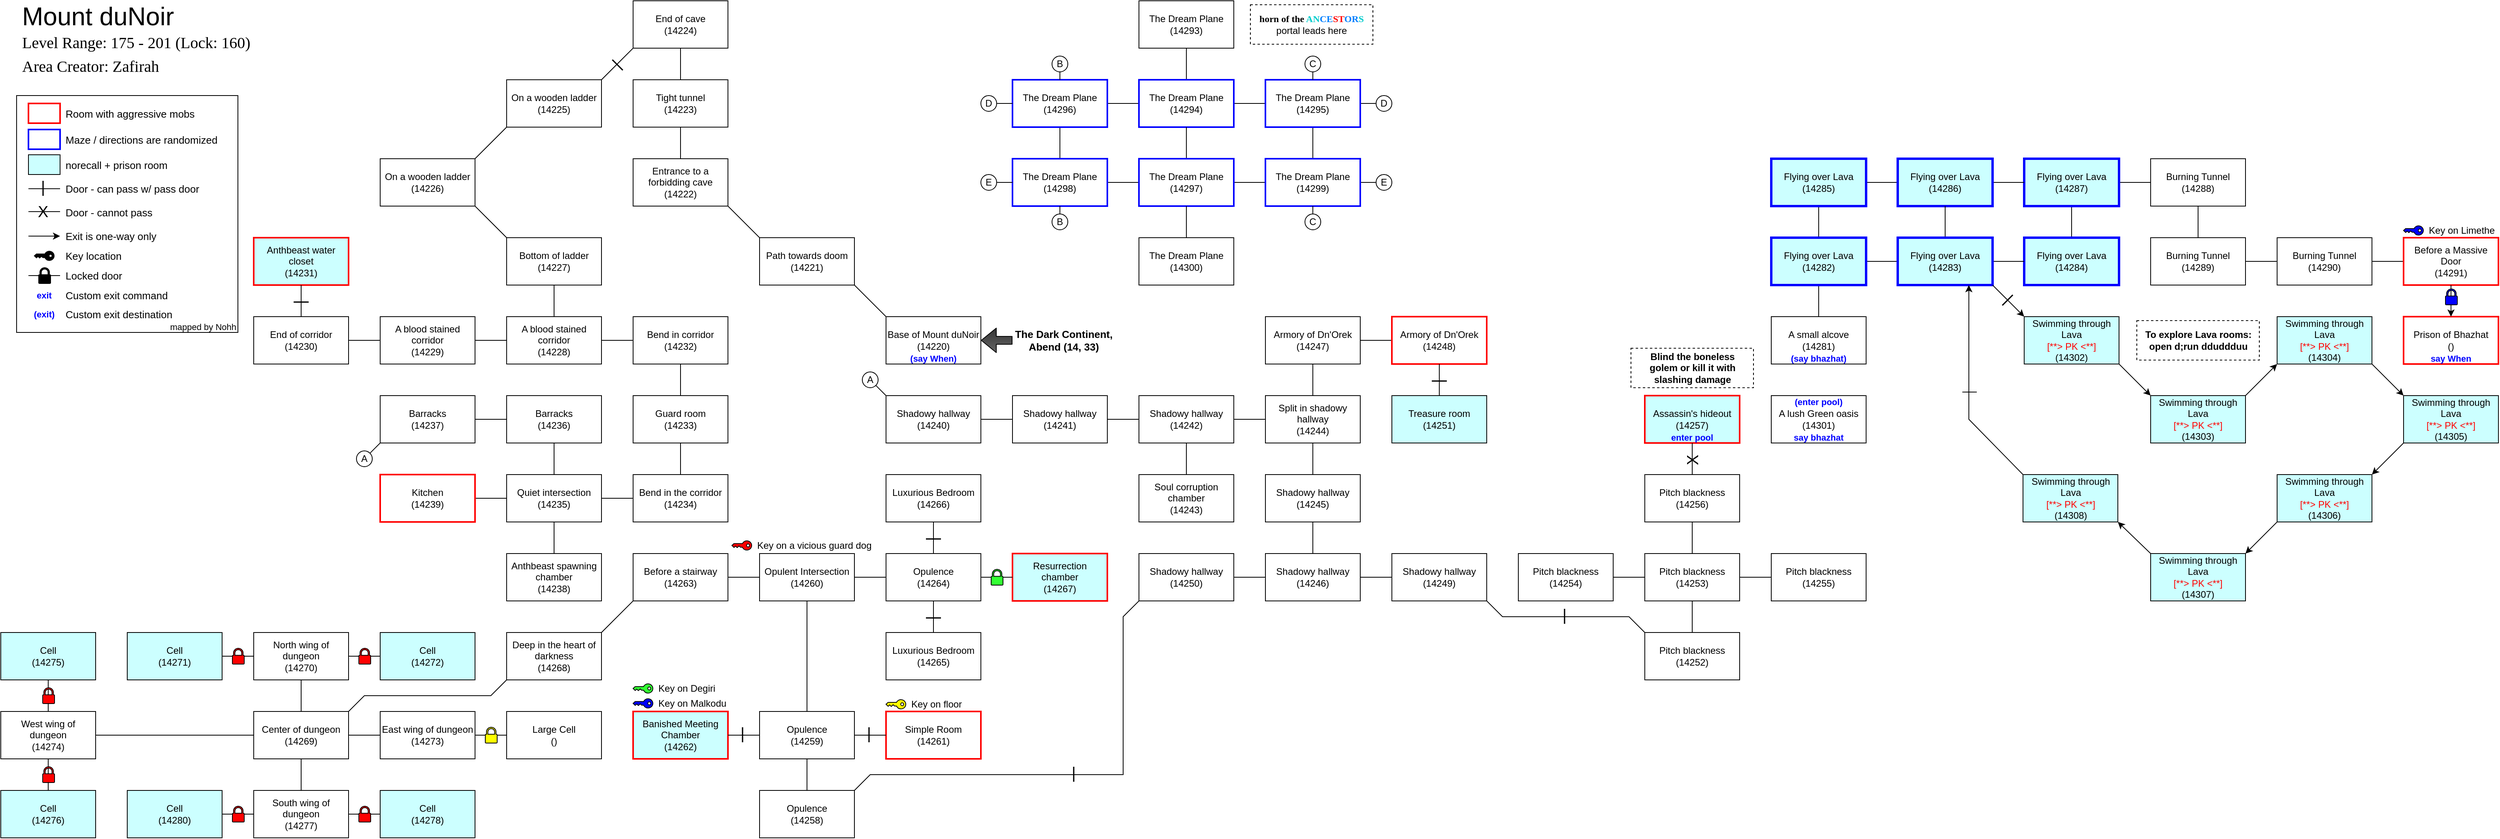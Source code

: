 <mxfile scale="1" border="10">
    <diagram id="X3sNGoU-8sC0jHC4KcqI" name="Page-1">
        <mxGraphModel dx="7014" dy="1139" grid="1" gridSize="5" guides="1" tooltips="1" connect="1" arrows="1" fold="1" page="1" pageScale="1" pageWidth="5300" pageHeight="1600" math="0" shadow="0">
            <root>
                <mxCell id="0"/>
                <mxCell id="1" parent="0"/>
                <mxCell id="49" style="edgeStyle=none;html=1;exitX=0;exitY=0;exitDx=0;exitDy=0;entryX=1;entryY=1;entryDx=0;entryDy=0;endArrow=none;endFill=0;" parent="1" source="2" target="48" edge="1">
                    <mxGeometry relative="1" as="geometry"/>
                </mxCell>
                <object label="%name%&lt;font color=&quot;#ff0000&quot;&gt;%pk%&lt;/font&gt;&lt;br&gt;(%room%)" placeholders="1" name="Base of Mount duNoir" room="14220" tags="" pk="" healrate="100" manarate="100" sector="Mountain" id="2">
                    <mxCell style="rounded=0;whiteSpace=wrap;html=1;" parent="1" vertex="1">
                        <mxGeometry x="860" y="440" width="120" height="60" as="geometry"/>
                    </mxCell>
                </object>
                <mxCell id="52" style="edgeStyle=none;html=1;exitX=0;exitY=0;exitDx=0;exitDy=0;entryX=1;entryY=1;entryDx=0;entryDy=0;endArrow=none;endFill=0;" parent="1" source="48" target="50" edge="1">
                    <mxGeometry relative="1" as="geometry"/>
                </mxCell>
                <object label="%name%&lt;font color=&quot;#ff0000&quot;&gt;%pk%&lt;/font&gt;&lt;br&gt;(%room%)" placeholders="1" name="Path towards doom" room="14221" tags="" pk="" healrate="100" manarate="100" sector="Mountain" id="48">
                    <mxCell style="rounded=0;whiteSpace=wrap;html=1;" parent="1" vertex="1">
                        <mxGeometry x="700" y="340" width="120" height="60" as="geometry"/>
                    </mxCell>
                </object>
                <mxCell id="53" style="edgeStyle=none;html=1;exitX=0.5;exitY=0;exitDx=0;exitDy=0;entryX=0.5;entryY=1;entryDx=0;entryDy=0;endArrow=none;endFill=0;" parent="1" source="50" target="51" edge="1">
                    <mxGeometry relative="1" as="geometry"/>
                </mxCell>
                <object label="%name%&lt;font color=&quot;#ff0000&quot;&gt;%pk%&lt;/font&gt;&lt;br&gt;(%room%)" placeholders="1" name="Entrance to a forbidding cave" room="14222" tags="" pk="" healrate="100" manarate="100" sector="Mountain" id="50">
                    <mxCell style="rounded=0;whiteSpace=wrap;html=1;" parent="1" vertex="1">
                        <mxGeometry x="540" y="240" width="120" height="60" as="geometry"/>
                    </mxCell>
                </object>
                <mxCell id="55" style="edgeStyle=none;html=1;exitX=0.5;exitY=0;exitDx=0;exitDy=0;entryX=0.5;entryY=1;entryDx=0;entryDy=0;endArrow=none;endFill=0;" parent="1" source="51" target="54" edge="1">
                    <mxGeometry relative="1" as="geometry"/>
                </mxCell>
                <object label="%name%&lt;font color=&quot;#ff0000&quot;&gt;%pk%&lt;/font&gt;&lt;br&gt;(%room%)" placeholders="1" name="Tight tunnel" room="14223" tags="indoors" pk="" healrate="100" manarate="100" sector="Inside" id="51">
                    <mxCell style="rounded=0;whiteSpace=wrap;html=1;" parent="1" vertex="1">
                        <mxGeometry x="540" y="140" width="120" height="60" as="geometry"/>
                    </mxCell>
                </object>
                <object label="%name%&lt;font color=&quot;#ff0000&quot;&gt;%pk%&lt;/font&gt;&lt;br&gt;(%room%)" placeholders="1" name="End of cave" room="14224" tags="indoors" pk="" healrate="100" manarate="100" sector="Inside" id="54">
                    <mxCell style="rounded=0;whiteSpace=wrap;html=1;" parent="1" vertex="1">
                        <mxGeometry x="540" y="40" width="120" height="60" as="geometry"/>
                    </mxCell>
                </object>
                <object label="%name%&lt;font color=&quot;#ff0000&quot;&gt;%pk%&lt;/font&gt;&lt;br&gt;(%room%)" placeholders="1" name="On a wooden ladder" room="14225" tags="nomobs indoors" pk="" healrate="100" manarate="100" sector="Inside" id="56">
                    <mxCell style="rounded=0;whiteSpace=wrap;html=1;" parent="1" vertex="1">
                        <mxGeometry x="380" y="140" width="120" height="60" as="geometry"/>
                    </mxCell>
                </object>
                <mxCell id="57" value="" style="endArrow=none;html=1;rounded=0;shadow=0;sketch=0;fontSize=13;strokeColor=default;jumpStyle=none;jumpSize=6;verticalAlign=middle;horizontal=1;endFill=0;entryX=0;entryY=1;entryDx=0;entryDy=0;exitX=1;exitY=0;exitDx=0;exitDy=0;" parent="1" source="56" target="54" edge="1">
                    <mxGeometry relative="1" as="geometry">
                        <mxPoint x="480" y="415" as="sourcePoint"/>
                        <mxPoint x="520" y="375" as="targetPoint"/>
                    </mxGeometry>
                </mxCell>
                <mxCell id="58" value="&lt;div style=&quot;font-size: 20px;&quot;&gt;|&lt;/div&gt;" style="edgeLabel;resizable=0;html=1;align=center;verticalAlign=middle;fontSize=20;strokeColor=#630000;strokeWidth=1;fillColor=#FF0000;gradientColor=none;horizontal=1;labelBackgroundColor=none;direction=south;rotation=-45;" parent="57" connectable="0" vertex="1">
                    <mxGeometry relative="1" as="geometry">
                        <mxPoint x="-3" as="offset"/>
                    </mxGeometry>
                </mxCell>
                <mxCell id="60" style="edgeStyle=none;html=1;exitX=1;exitY=0;exitDx=0;exitDy=0;entryX=0;entryY=1;entryDx=0;entryDy=0;endArrow=none;endFill=0;" parent="1" source="59" target="56" edge="1">
                    <mxGeometry relative="1" as="geometry"/>
                </mxCell>
                <mxCell id="62" style="edgeStyle=none;html=1;exitX=1;exitY=1;exitDx=0;exitDy=0;entryX=0;entryY=0;entryDx=0;entryDy=0;endArrow=none;endFill=0;" parent="1" source="59" target="61" edge="1">
                    <mxGeometry relative="1" as="geometry"/>
                </mxCell>
                <object label="%name%&lt;font color=&quot;#ff0000&quot;&gt;%pk%&lt;/font&gt;&lt;br&gt;(%room%)" placeholders="1" name="On a wooden ladder" room="14226" tags="indoors" pk="" healrate="100" manarate="100" sector="Inside" id="59">
                    <mxCell style="rounded=0;whiteSpace=wrap;html=1;" parent="1" vertex="1">
                        <mxGeometry x="220" y="240" width="120" height="60" as="geometry"/>
                    </mxCell>
                </object>
                <mxCell id="64" value="" style="edgeStyle=none;html=1;endArrow=none;endFill=0;" parent="1" source="61" target="63" edge="1">
                    <mxGeometry relative="1" as="geometry"/>
                </mxCell>
                <object label="%name%&lt;font color=&quot;#ff0000&quot;&gt;%pk%&lt;/font&gt;&lt;br&gt;(%room%)" placeholders="1" name="Bottom of ladder" room="14227" tags="indoors" pk="" healrate="100" manarate="100" sector="Inside" id="61">
                    <mxCell style="rounded=0;whiteSpace=wrap;html=1;" parent="1" vertex="1">
                        <mxGeometry x="380" y="340" width="120" height="60" as="geometry"/>
                    </mxCell>
                </object>
                <mxCell id="66" value="" style="edgeStyle=none;html=1;endArrow=none;endFill=0;" parent="1" source="63" target="65" edge="1">
                    <mxGeometry relative="1" as="geometry"/>
                </mxCell>
                <mxCell id="73" value="" style="edgeStyle=none;html=1;endArrow=none;endFill=0;" parent="1" source="63" target="72" edge="1">
                    <mxGeometry relative="1" as="geometry"/>
                </mxCell>
                <object label="%name%&lt;font color=&quot;#ff0000&quot;&gt;%pk%&lt;/font&gt;&lt;br&gt;(%room%)" placeholders="1" name="A blood stained corridor" room="14228" tags="indoors" pk="" healrate="100" manarate="100" sector="Inside" id="63">
                    <mxCell style="rounded=0;whiteSpace=wrap;html=1;" parent="1" vertex="1">
                        <mxGeometry x="380" y="440" width="120" height="60" as="geometry"/>
                    </mxCell>
                </object>
                <mxCell id="68" value="" style="edgeStyle=none;html=1;endArrow=none;endFill=0;" parent="1" source="65" target="67" edge="1">
                    <mxGeometry relative="1" as="geometry"/>
                </mxCell>
                <object label="%name%&lt;font color=&quot;#ff0000&quot;&gt;%pk%&lt;/font&gt;&lt;br&gt;(%room%)" placeholders="1" name="A blood stained corridor" room="14229" tags="indoors" pk="" healrate="100" manarate="100" sector="Inside" id="65">
                    <mxCell style="rounded=0;whiteSpace=wrap;html=1;" parent="1" vertex="1">
                        <mxGeometry x="220" y="440" width="120" height="60" as="geometry"/>
                    </mxCell>
                </object>
                <object label="%name%&lt;font color=&quot;#ff0000&quot;&gt;%pk%&lt;/font&gt;&lt;br&gt;(%room%)" placeholders="1" name="End of corridor" room="14230" tags="indoors" pk="" healrate="100" manarate="100" sector="Inside" id="67">
                    <mxCell style="rounded=0;whiteSpace=wrap;html=1;" parent="1" vertex="1">
                        <mxGeometry x="60" y="440" width="120" height="60" as="geometry"/>
                    </mxCell>
                </object>
                <object label="%name%&lt;font color=&quot;#ff0000&quot;&gt;%pk%&lt;/font&gt;&lt;br&gt;(%room%)" placeholders="1" name="Anthbeast water closet" room="14231" tags="indoors norecall prison" pk="" healrate="100" manarate="100" sector="Inside" id="69">
                    <mxCell style="rounded=0;whiteSpace=wrap;html=1;strokeColor=#FF0000;strokeWidth=2;fillColor=#CCFFFF;" parent="1" vertex="1">
                        <mxGeometry x="60" y="340" width="120" height="60" as="geometry"/>
                    </mxCell>
                </object>
                <mxCell id="70" value="" style="endArrow=none;html=1;rounded=0;shadow=0;sketch=0;fontSize=13;strokeColor=default;jumpStyle=none;jumpSize=6;verticalAlign=middle;horizontal=1;endFill=0;exitX=0.5;exitY=0;exitDx=0;exitDy=0;entryX=0.5;entryY=1;entryDx=0;entryDy=0;" parent="1" source="67" target="69" edge="1">
                    <mxGeometry relative="1" as="geometry">
                        <mxPoint x="558" y="415" as="sourcePoint"/>
                        <mxPoint x="558" y="375" as="targetPoint"/>
                    </mxGeometry>
                </mxCell>
                <mxCell id="71" value="&lt;div style=&quot;font-size: 20px;&quot;&gt;|&lt;/div&gt;" style="edgeLabel;resizable=0;html=1;align=center;verticalAlign=middle;fontSize=20;strokeColor=#630000;strokeWidth=1;fillColor=#FF0000;gradientColor=none;horizontal=1;labelBackgroundColor=none;direction=south;rotation=-90;" parent="70" connectable="0" vertex="1">
                    <mxGeometry relative="1" as="geometry">
                        <mxPoint x="-3" y="2" as="offset"/>
                    </mxGeometry>
                </mxCell>
                <mxCell id="75" value="" style="edgeStyle=none;html=1;endArrow=none;endFill=0;" parent="1" source="72" target="74" edge="1">
                    <mxGeometry relative="1" as="geometry"/>
                </mxCell>
                <object label="%name%&lt;font color=&quot;#ff0000&quot;&gt;%pk%&lt;/font&gt;&lt;br&gt;(%room%)" placeholders="1" name="Bend in corridor" room="14232" tags="indoors" pk="" healrate="100" manarate="100" sector="Inside" id="72">
                    <mxCell style="rounded=0;whiteSpace=wrap;html=1;" parent="1" vertex="1">
                        <mxGeometry x="540" y="440" width="120" height="60" as="geometry"/>
                    </mxCell>
                </object>
                <mxCell id="77" value="" style="edgeStyle=none;html=1;endArrow=none;endFill=0;" parent="1" source="74" target="76" edge="1">
                    <mxGeometry relative="1" as="geometry"/>
                </mxCell>
                <object label="%name%&lt;font color=&quot;#ff0000&quot;&gt;%pk%&lt;/font&gt;&lt;br&gt;(%room%)" placeholders="1" name="Guard room" room="14233" tags="indoors" pk="" healrate="100" manarate="100" sector="Inside" id="74">
                    <mxCell style="rounded=0;whiteSpace=wrap;html=1;" parent="1" vertex="1">
                        <mxGeometry x="540" y="540" width="120" height="60" as="geometry"/>
                    </mxCell>
                </object>
                <mxCell id="79" value="" style="edgeStyle=none;html=1;endArrow=none;endFill=0;" parent="1" source="76" target="78" edge="1">
                    <mxGeometry relative="1" as="geometry"/>
                </mxCell>
                <object label="%name%&lt;font color=&quot;#ff0000&quot;&gt;%pk%&lt;/font&gt;&lt;br&gt;(%room%)" placeholders="1" name="Bend in the corridor" room="14234" tags="indoors" pk="" healrate="100" manarate="100" sector="Inside" id="76">
                    <mxCell style="rounded=0;whiteSpace=wrap;html=1;" parent="1" vertex="1">
                        <mxGeometry x="540" y="640" width="120" height="60" as="geometry"/>
                    </mxCell>
                </object>
                <mxCell id="81" value="" style="edgeStyle=none;html=1;endArrow=none;endFill=0;" parent="1" source="78" target="80" edge="1">
                    <mxGeometry relative="1" as="geometry"/>
                </mxCell>
                <mxCell id="83" value="" style="edgeStyle=none;html=1;endArrow=none;endFill=0;" parent="1" source="78" target="82" edge="1">
                    <mxGeometry relative="1" as="geometry"/>
                </mxCell>
                <mxCell id="85" value="" style="edgeStyle=none;html=1;endArrow=none;endFill=0;" parent="1" source="78" target="84" edge="1">
                    <mxGeometry relative="1" as="geometry"/>
                </mxCell>
                <object label="%name%&lt;font color=&quot;#ff0000&quot;&gt;%pk%&lt;/font&gt;&lt;br&gt;(%room%)" placeholders="1" name="Quiet intersection" room="14235" tags="indoors" pk="" healrate="100" manarate="100" sector="Inside" id="78">
                    <mxCell style="rounded=0;whiteSpace=wrap;html=1;" parent="1" vertex="1">
                        <mxGeometry x="380" y="640" width="120" height="60" as="geometry"/>
                    </mxCell>
                </object>
                <object label="%name%&lt;font color=&quot;#ff0000&quot;&gt;%pk%&lt;/font&gt;&lt;br&gt;(%room%)" placeholders="1" name="Anthbeast spawning chamber" room="14238" tags="indoors" pk="" healrate="100" manarate="100" sector="Inside" id="80">
                    <mxCell style="rounded=0;whiteSpace=wrap;html=1;" parent="1" vertex="1">
                        <mxGeometry x="380" y="740" width="120" height="60" as="geometry"/>
                    </mxCell>
                </object>
                <object label="%name%&lt;font color=&quot;#ff0000&quot;&gt;%pk%&lt;/font&gt;&lt;br&gt;(%room%)" placeholders="1" name="Kitchen" room="14239" tags="indoors" pk="" healrate="100" manarate="100" sector="Inside" id="82">
                    <mxCell style="rounded=0;whiteSpace=wrap;html=1;strokeColor=#FF0000;strokeWidth=2;" parent="1" vertex="1">
                        <mxGeometry x="220" y="640" width="120" height="60" as="geometry"/>
                    </mxCell>
                </object>
                <mxCell id="87" value="" style="edgeStyle=none;html=1;endArrow=none;endFill=0;" parent="1" source="84" target="86" edge="1">
                    <mxGeometry relative="1" as="geometry"/>
                </mxCell>
                <object label="%name%&lt;font color=&quot;#ff0000&quot;&gt;%pk%&lt;/font&gt;&lt;br&gt;(%room%)" placeholders="1" name="Barracks" room="14236" tags="indoors" pk="" healrate="100" manarate="100" sector="Inside" id="84">
                    <mxCell style="rounded=0;whiteSpace=wrap;html=1;" parent="1" vertex="1">
                        <mxGeometry x="380" y="540" width="120" height="60" as="geometry"/>
                    </mxCell>
                </object>
                <object label="%name%&lt;font color=&quot;#ff0000&quot;&gt;%pk%&lt;/font&gt;&lt;br&gt;(%room%)" placeholders="1" name="Barracks" room="14237" tags="indoors" pk="" healrate="100" manarate="100" sector="Inside" id="86">
                    <mxCell style="rounded=0;whiteSpace=wrap;html=1;" parent="1" vertex="1">
                        <mxGeometry x="220" y="540" width="120" height="60" as="geometry"/>
                    </mxCell>
                </object>
                <mxCell id="95" value="" style="edgeStyle=none;html=1;endArrow=none;endFill=0;" parent="1" source="90" target="94" edge="1">
                    <mxGeometry relative="1" as="geometry"/>
                </mxCell>
                <object label="%name%&lt;font color=&quot;#ff0000&quot;&gt;%pk%&lt;/font&gt;&lt;br&gt;(%room%)" placeholders="1" name="Shadowy hallway" room="14240" tags="indoors" pk="" healrate="100" manarate="100" sector="Inside" id="90">
                    <mxCell style="rounded=0;whiteSpace=wrap;html=1;" parent="1" vertex="1">
                        <mxGeometry x="860" y="540" width="120" height="60" as="geometry"/>
                    </mxCell>
                </object>
                <mxCell id="97" value="" style="edgeStyle=none;html=1;endArrow=none;endFill=0;" parent="1" source="94" target="96" edge="1">
                    <mxGeometry relative="1" as="geometry"/>
                </mxCell>
                <object label="%name%&lt;font color=&quot;#ff0000&quot;&gt;%pk%&lt;/font&gt;&lt;br&gt;(%room%)" placeholders="1" name="Shadowy hallway" room="14241" tags="indoors" pk="" healrate="100" manarate="100" sector="Inside" id="94">
                    <mxCell style="rounded=0;whiteSpace=wrap;html=1;" parent="1" vertex="1">
                        <mxGeometry x="1020" y="540" width="120" height="60" as="geometry"/>
                    </mxCell>
                </object>
                <mxCell id="99" value="" style="edgeStyle=none;html=1;endArrow=none;endFill=0;" parent="1" source="96" target="98" edge="1">
                    <mxGeometry relative="1" as="geometry"/>
                </mxCell>
                <mxCell id="101" value="" style="edgeStyle=none;html=1;endArrow=none;endFill=0;" parent="1" source="96" target="100" edge="1">
                    <mxGeometry relative="1" as="geometry"/>
                </mxCell>
                <object label="%name%&lt;font color=&quot;#ff0000&quot;&gt;%pk%&lt;/font&gt;&lt;br&gt;(%room%)" placeholders="1" name="Shadowy hallway" room="14242" tags="indoors" pk="" healrate="100" manarate="100" sector="Inside" id="96">
                    <mxCell style="rounded=0;whiteSpace=wrap;html=1;" parent="1" vertex="1">
                        <mxGeometry x="1180" y="540" width="120" height="60" as="geometry"/>
                    </mxCell>
                </object>
                <object label="%name%&lt;font color=&quot;#ff0000&quot;&gt;%pk%&lt;/font&gt;&lt;br&gt;(%room%)" placeholders="1" name="Soul corruption chamber" room="14243" tags="indoors" pk="" healrate="100" manarate="100" sector="Inside" id="98">
                    <mxCell style="rounded=0;whiteSpace=wrap;html=1;" parent="1" vertex="1">
                        <mxGeometry x="1180" y="640" width="120" height="60" as="geometry"/>
                    </mxCell>
                </object>
                <mxCell id="103" value="" style="edgeStyle=none;html=1;endArrow=none;endFill=0;" parent="1" source="100" target="102" edge="1">
                    <mxGeometry relative="1" as="geometry"/>
                </mxCell>
                <mxCell id="107" value="" style="edgeStyle=none;html=1;endArrow=none;endFill=0;" parent="1" source="100" target="106" edge="1">
                    <mxGeometry relative="1" as="geometry"/>
                </mxCell>
                <object label="%name%&lt;font color=&quot;#ff0000&quot;&gt;%pk%&lt;/font&gt;&lt;br&gt;(%room%)" placeholders="1" name="Split in shadowy hallway" room="14244" tags="indoors" pk="" healrate="100" manarate="100" sector="Inside" id="100">
                    <mxCell style="rounded=0;whiteSpace=wrap;html=1;" parent="1" vertex="1">
                        <mxGeometry x="1340" y="540" width="120" height="60" as="geometry"/>
                    </mxCell>
                </object>
                <mxCell id="105" value="" style="edgeStyle=none;html=1;endArrow=none;endFill=0;" parent="1" source="102" target="104" edge="1">
                    <mxGeometry relative="1" as="geometry"/>
                </mxCell>
                <object label="%name%&lt;font color=&quot;#ff0000&quot;&gt;%pk%&lt;/font&gt;&lt;br&gt;(%room%)" placeholders="1" name="Armory of Dn'Orek" room="14247" tags="indoors forge" pk="" healrate="100" manarate="100" sector="Inside" id="102">
                    <mxCell style="rounded=0;whiteSpace=wrap;html=1;" parent="1" vertex="1">
                        <mxGeometry x="1340" y="440" width="120" height="60" as="geometry"/>
                    </mxCell>
                </object>
                <object label="%name%&lt;font color=&quot;#ff0000&quot;&gt;%pk%&lt;/font&gt;&lt;br&gt;(%room%)" placeholders="1" name="Armory of Dn'Orek" room="14248" tags="indoors forge" pk="" healrate="100" manarate="100" sector="Inside" id="104">
                    <mxCell style="rounded=0;whiteSpace=wrap;html=1;strokeColor=#FF0000;strokeWidth=2;" parent="1" vertex="1">
                        <mxGeometry x="1500" y="440" width="120" height="60" as="geometry"/>
                    </mxCell>
                </object>
                <mxCell id="109" value="" style="edgeStyle=none;html=1;endArrow=none;endFill=0;" parent="1" source="106" target="108" edge="1">
                    <mxGeometry relative="1" as="geometry"/>
                </mxCell>
                <object label="%name%&lt;font color=&quot;#ff0000&quot;&gt;%pk%&lt;/font&gt;&lt;br&gt;(%room%)" placeholders="1" name="Shadowy hallway" room="14245" tags="indoors" pk="" healrate="100" manarate="100" sector="Inside" id="106">
                    <mxCell style="rounded=0;whiteSpace=wrap;html=1;" parent="1" vertex="1">
                        <mxGeometry x="1340" y="640" width="120" height="60" as="geometry"/>
                    </mxCell>
                </object>
                <mxCell id="111" value="" style="edgeStyle=none;html=1;endArrow=none;endFill=0;" parent="1" source="108" target="110" edge="1">
                    <mxGeometry relative="1" as="geometry"/>
                </mxCell>
                <mxCell id="113" value="" style="edgeStyle=none;html=1;endArrow=none;endFill=0;" parent="1" source="108" target="112" edge="1">
                    <mxGeometry relative="1" as="geometry"/>
                </mxCell>
                <object label="%name%&lt;font color=&quot;#ff0000&quot;&gt;%pk%&lt;/font&gt;&lt;br&gt;(%room%)" placeholders="1" name="Shadowy hallway" room="14246" tags="indoors" pk="" healrate="100" manarate="100" sector="Inside" id="108">
                    <mxCell style="rounded=0;whiteSpace=wrap;html=1;" parent="1" vertex="1">
                        <mxGeometry x="1340" y="740" width="120" height="60" as="geometry"/>
                    </mxCell>
                </object>
                <object label="%name%&lt;font color=&quot;#ff0000&quot;&gt;%pk%&lt;/font&gt;&lt;br&gt;(%room%)" placeholders="1" name="Shadowy hallway" room="14249" tags="indoors" pk="" healrate="100" manarate="100" sector="Inside" id="110">
                    <mxCell style="rounded=0;whiteSpace=wrap;html=1;" parent="1" vertex="1">
                        <mxGeometry x="1500" y="740" width="120" height="60" as="geometry"/>
                    </mxCell>
                </object>
                <object label="%name%&lt;font color=&quot;#ff0000&quot;&gt;%pk%&lt;/font&gt;&lt;br&gt;(%room%)" placeholders="1" name="Shadowy hallway" room="14250" tags="nomobs indoors" pk="" healrate="100" manarate="100" sector="Inside" id="112">
                    <mxCell style="rounded=0;whiteSpace=wrap;html=1;" parent="1" vertex="1">
                        <mxGeometry x="1180" y="740" width="120" height="60" as="geometry"/>
                    </mxCell>
                </object>
                <mxCell id="118" value="" style="edgeStyle=none;html=1;endArrow=none;endFill=0;" parent="1" source="116" target="117" edge="1">
                    <mxGeometry relative="1" as="geometry"/>
                </mxCell>
                <object label="%name%&lt;font color=&quot;#ff0000&quot;&gt;%pk%&lt;/font&gt;&lt;br&gt;(%room%)" placeholders="1" name="Opulence" room="14258" tags="indoors" pk="" healrate="100" manarate="100" sector="Inside" id="116">
                    <mxCell style="rounded=0;whiteSpace=wrap;html=1;" parent="1" vertex="1">
                        <mxGeometry x="700" y="1040" width="120" height="60" as="geometry"/>
                    </mxCell>
                </object>
                <mxCell id="120" value="" style="edgeStyle=none;html=1;endArrow=none;endFill=0;" parent="1" source="117" target="119" edge="1">
                    <mxGeometry relative="1" as="geometry"/>
                </mxCell>
                <object label="%name%&lt;font color=&quot;#ff0000&quot;&gt;%pk%&lt;/font&gt;&lt;br&gt;(%room%)" placeholders="1" name="Opulence" room="14259" tags="indoors" pk="" healrate="100" manarate="100" sector="Inside" id="117">
                    <mxCell style="rounded=0;whiteSpace=wrap;html=1;" parent="1" vertex="1">
                        <mxGeometry x="700" y="940" width="120" height="60" as="geometry"/>
                    </mxCell>
                </object>
                <mxCell id="122" value="" style="edgeStyle=none;html=1;endArrow=none;endFill=0;" parent="1" source="119" target="121" edge="1">
                    <mxGeometry relative="1" as="geometry"/>
                </mxCell>
                <mxCell id="124" value="" style="edgeStyle=none;html=1;endArrow=none;endFill=0;" parent="1" source="119" target="123" edge="1">
                    <mxGeometry relative="1" as="geometry"/>
                </mxCell>
                <object label="%name%&lt;font color=&quot;#ff0000&quot;&gt;%pk%&lt;/font&gt;&lt;br&gt;(%room%)" placeholders="1" name="Opulent Intersection" room="14260" tags="indoors" pk="" healrate="100" manarate="100" sector="Inside" id="119">
                    <mxCell style="rounded=0;whiteSpace=wrap;html=1;" parent="1" vertex="1">
                        <mxGeometry x="700" y="740" width="120" height="60" as="geometry"/>
                    </mxCell>
                </object>
                <object label="%name%&lt;font color=&quot;#ff0000&quot;&gt;%pk%&lt;/font&gt;&lt;br&gt;(%room%)" placeholders="1" name="Before a stairway" room="14263" tags="indoors" pk="" healrate="100" manarate="100" sector="Inside" id="121">
                    <mxCell style="rounded=0;whiteSpace=wrap;html=1;" parent="1" vertex="1">
                        <mxGeometry x="540" y="740" width="120" height="60" as="geometry"/>
                    </mxCell>
                </object>
                <object label="%name%&lt;font color=&quot;#ff0000&quot;&gt;%pk%&lt;/font&gt;&lt;br&gt;(%room%)" placeholders="1" name="Opulence" room="14264" tags="indoors" pk="" healrate="100" manarate="100" sector="Inside" id="123">
                    <mxCell style="rounded=0;whiteSpace=wrap;html=1;" parent="1" vertex="1">
                        <mxGeometry x="860" y="740" width="120" height="60" as="geometry"/>
                    </mxCell>
                </object>
                <object label="%name%&lt;font color=&quot;#ff0000&quot;&gt;%pk%&lt;/font&gt;&lt;br&gt;(%room%)" placeholders="1" name="Treasure room" room="14251" tags="indoors norecall prison" pk="" healrate="100" manarate="100" sector="Inside" id="125">
                    <mxCell style="rounded=0;whiteSpace=wrap;html=1;fillColor=#CCFFFF;" parent="1" vertex="1">
                        <mxGeometry x="1500" y="540" width="120" height="60" as="geometry"/>
                    </mxCell>
                </object>
                <mxCell id="126" value="" style="endArrow=none;html=1;rounded=0;shadow=0;sketch=0;fontSize=13;strokeColor=default;jumpStyle=none;jumpSize=6;verticalAlign=middle;horizontal=1;endFill=0;entryX=0.5;entryY=1;entryDx=0;entryDy=0;exitX=0.5;exitY=0;exitDx=0;exitDy=0;" parent="1" source="125" target="104" edge="1">
                    <mxGeometry relative="1" as="geometry">
                        <mxPoint x="1223" y="485" as="sourcePoint"/>
                        <mxPoint x="1223" y="445" as="targetPoint"/>
                    </mxGeometry>
                </mxCell>
                <mxCell id="127" value="&lt;div style=&quot;font-size: 20px;&quot;&gt;|&lt;/div&gt;" style="edgeLabel;resizable=0;html=1;align=center;verticalAlign=middle;fontSize=20;strokeColor=#630000;strokeWidth=1;fillColor=#FF0000;gradientColor=none;horizontal=1;labelBackgroundColor=none;direction=south;rotation=-90;" parent="126" connectable="0" vertex="1">
                    <mxGeometry relative="1" as="geometry">
                        <mxPoint x="-3" y="2" as="offset"/>
                    </mxGeometry>
                </mxCell>
                <mxCell id="130" value="" style="endArrow=none;html=1;rounded=0;shadow=0;sketch=0;fontSize=13;strokeColor=default;jumpStyle=none;jumpSize=6;verticalAlign=middle;horizontal=1;endFill=0;exitX=1;exitY=0;exitDx=0;exitDy=0;entryX=0;entryY=1;entryDx=0;entryDy=0;" parent="1" source="116" target="112" edge="1">
                    <mxGeometry relative="1" as="geometry">
                        <mxPoint x="980" y="865" as="sourcePoint"/>
                        <mxPoint x="1020" y="825" as="targetPoint"/>
                        <Array as="points">
                            <mxPoint x="840" y="1020"/>
                            <mxPoint x="1160" y="1020"/>
                            <mxPoint x="1160" y="820"/>
                        </Array>
                    </mxGeometry>
                </mxCell>
                <mxCell id="131" value="&lt;div style=&quot;font-size: 20px;&quot;&gt;|&lt;/div&gt;" style="edgeLabel;resizable=0;html=1;align=center;verticalAlign=middle;fontSize=20;strokeColor=#630000;strokeWidth=1;fillColor=#FF0000;gradientColor=none;horizontal=1;labelBackgroundColor=none;direction=south;rotation=0;" parent="130" connectable="0" vertex="1">
                    <mxGeometry relative="1" as="geometry">
                        <mxPoint x="-3" y="-3" as="offset"/>
                    </mxGeometry>
                </mxCell>
                <object label="%name%&lt;font color=&quot;#ff0000&quot;&gt;%pk%&lt;/font&gt;&lt;br&gt;(%room%)" placeholders="1" name="Pitch blackness" room="14254" tags="indoors" pk="" healrate="100" manarate="100" sector="Inside" id="132">
                    <mxCell style="rounded=0;whiteSpace=wrap;html=1;" parent="1" vertex="1">
                        <mxGeometry x="1660" y="740" width="120" height="60" as="geometry"/>
                    </mxCell>
                </object>
                <mxCell id="141" value="" style="edgeStyle=none;html=1;endArrow=none;endFill=0;" parent="1" source="133" target="132" edge="1">
                    <mxGeometry relative="1" as="geometry"/>
                </mxCell>
                <mxCell id="142" value="" style="edgeStyle=none;html=1;endArrow=none;endFill=0;" parent="1" source="133" target="134" edge="1">
                    <mxGeometry relative="1" as="geometry"/>
                </mxCell>
                <mxCell id="143" value="" style="edgeStyle=none;html=1;endArrow=none;endFill=0;" parent="1" source="133" target="136" edge="1">
                    <mxGeometry relative="1" as="geometry"/>
                </mxCell>
                <object label="%name%&lt;font color=&quot;#ff0000&quot;&gt;%pk%&lt;/font&gt;&lt;br&gt;(%room%)" placeholders="1" name="Pitch blackness" room="14253" tags="indoors" pk="" healrate="100" manarate="100" sector="Inside" id="133">
                    <mxCell style="rounded=0;whiteSpace=wrap;html=1;" parent="1" vertex="1">
                        <mxGeometry x="1820" y="740" width="120" height="60" as="geometry"/>
                    </mxCell>
                </object>
                <object label="%name%&lt;font color=&quot;#ff0000&quot;&gt;%pk%&lt;/font&gt;&lt;br&gt;(%room%)" placeholders="1" name="Pitch blackness" room="14255" tags="indoors" pk="" healrate="100" manarate="100" sector="Inside" id="134">
                    <mxCell style="rounded=0;whiteSpace=wrap;html=1;" parent="1" vertex="1">
                        <mxGeometry x="1980" y="740" width="120" height="60" as="geometry"/>
                    </mxCell>
                </object>
                <mxCell id="140" value="" style="edgeStyle=none;html=1;endArrow=none;endFill=0;" parent="1" source="135" target="133" edge="1">
                    <mxGeometry relative="1" as="geometry"/>
                </mxCell>
                <object label="%name%&lt;font color=&quot;#ff0000&quot;&gt;%pk%&lt;/font&gt;&lt;br&gt;(%room%)" placeholders="1" name="Pitch blackness" room="14252" tags="indoors" pk="" healrate="100" manarate="100" sector="Inside" id="135">
                    <mxCell style="rounded=0;whiteSpace=wrap;html=1;" parent="1" vertex="1">
                        <mxGeometry x="1820" y="840" width="120" height="60" as="geometry"/>
                    </mxCell>
                </object>
                <object label="%name%&lt;font color=&quot;#ff0000&quot;&gt;%pk%&lt;/font&gt;&lt;br&gt;(%room%)" placeholders="1" name="Pitch blackness" room="14256" tags="indoors" pk="" healrate="100" manarate="100" sector="Inside" id="136">
                    <mxCell style="rounded=0;whiteSpace=wrap;html=1;" parent="1" vertex="1">
                        <mxGeometry x="1820" y="640" width="120" height="60" as="geometry"/>
                    </mxCell>
                </object>
                <object label="%name%&lt;font color=&quot;#ff0000&quot;&gt;%pk%&lt;/font&gt;&lt;br&gt;(%room%)" placeholders="1" name="Assassin's hideout" room="14257" tags="indoors norecall prison" pk="" healrate="100" manarate="100" sector="Inside" id="137">
                    <mxCell style="rounded=0;whiteSpace=wrap;html=1;strokeColor=#FF0000;strokeWidth=2;fillColor=#CCFFFF;" parent="1" vertex="1">
                        <mxGeometry x="1820" y="540" width="120" height="60" as="geometry"/>
                    </mxCell>
                </object>
                <mxCell id="138" value="" style="endArrow=none;html=1;rounded=0;shadow=0;sketch=0;fontSize=13;strokeColor=default;jumpStyle=none;jumpSize=6;verticalAlign=middle;horizontal=1;endFill=0;exitX=1;exitY=1;exitDx=0;exitDy=0;entryX=0;entryY=0;entryDx=0;entryDy=0;" parent="1" source="110" target="135" edge="1">
                    <mxGeometry relative="1" as="geometry">
                        <mxPoint x="1655" y="848" as="sourcePoint"/>
                        <mxPoint x="1695" y="848" as="targetPoint"/>
                        <Array as="points">
                            <mxPoint x="1640" y="820"/>
                            <mxPoint x="1800" y="820"/>
                        </Array>
                    </mxGeometry>
                </mxCell>
                <mxCell id="139" value="&lt;div style=&quot;font-size: 20px;&quot;&gt;|&lt;/div&gt;" style="edgeLabel;resizable=0;html=1;align=center;verticalAlign=middle;fontSize=20;strokeColor=#630000;strokeWidth=1;fillColor=#FF0000;gradientColor=none;horizontal=1;labelBackgroundColor=none;direction=south;rotation=0;" parent="138" connectable="0" vertex="1">
                    <mxGeometry relative="1" as="geometry">
                        <mxPoint x="-2" y="-3" as="offset"/>
                    </mxGeometry>
                </mxCell>
                <mxCell id="145" value="" style="endArrow=none;html=1;rounded=0;shadow=0;sketch=0;fontSize=13;strokeColor=default;jumpStyle=none;jumpSize=6;verticalAlign=middle;horizontal=1;endFill=0;entryX=0.5;entryY=1;entryDx=0;entryDy=0;exitX=0.5;exitY=0;exitDx=0;exitDy=0;" parent="1" source="136" target="137" edge="1">
                    <mxGeometry relative="1" as="geometry">
                        <mxPoint x="1678" y="865" as="sourcePoint"/>
                        <mxPoint x="1678" y="825" as="targetPoint"/>
                    </mxGeometry>
                </mxCell>
                <mxCell id="146" value="&lt;div style=&quot;font-size: 20px&quot;&gt;X&lt;/div&gt;" style="edgeLabel;resizable=0;html=1;align=center;verticalAlign=middle;fontSize=20;strokeColor=#630000;strokeWidth=1;fillColor=#FF0000;gradientColor=none;horizontal=1;labelBackgroundColor=none;direction=south;rotation=-90;" parent="145" connectable="0" vertex="1">
                    <mxGeometry relative="1" as="geometry">
                        <mxPoint x="-1" y="2" as="offset"/>
                    </mxGeometry>
                </mxCell>
                <mxCell id="147" value="&lt;font style=&quot;font-size: 11px&quot; color=&quot;#0000ff&quot;&gt;&lt;b&gt;enter pool&lt;/b&gt;&lt;/font&gt;" style="text;html=1;strokeColor=none;fillColor=none;align=center;verticalAlign=middle;whiteSpace=wrap;rounded=0;" parent="1" vertex="1">
                    <mxGeometry x="1820" y="585" width="120" height="15" as="geometry"/>
                </mxCell>
                <object label="%name%&lt;font color=&quot;#ff0000&quot;&gt;%pk%&lt;/font&gt;&lt;br&gt;(%room%)" placeholders="1" name="A lush Green oasis" room="14301" tags="nomobs norecall nobeacon" pk="" healrate="125" manarate="125" sector="Forest" id="148">
                    <mxCell style="rounded=0;whiteSpace=wrap;html=1;" parent="1" vertex="1">
                        <mxGeometry x="1980" y="540" width="120" height="60" as="geometry"/>
                    </mxCell>
                </object>
                <mxCell id="149" value="&lt;font style=&quot;font-size: 11px&quot; color=&quot;#0000ff&quot;&gt;&lt;b&gt;(enter pool)&lt;/b&gt;&lt;/font&gt;" style="text;html=1;strokeColor=none;fillColor=none;align=center;verticalAlign=middle;whiteSpace=wrap;rounded=0;" parent="1" vertex="1">
                    <mxGeometry x="1980" y="540" width="120" height="15" as="geometry"/>
                </mxCell>
                <mxCell id="150" value="&lt;font style=&quot;font-size: 11px&quot; color=&quot;#0000ff&quot;&gt;&lt;b&gt;say bhazhat&lt;/b&gt;&lt;/font&gt;" style="text;html=1;strokeColor=none;fillColor=none;align=center;verticalAlign=middle;whiteSpace=wrap;rounded=0;" parent="1" vertex="1">
                    <mxGeometry x="1980" y="585" width="120" height="15" as="geometry"/>
                </mxCell>
                <mxCell id="154" value="" style="edgeStyle=none;html=1;endArrow=none;endFill=0;" parent="1" source="151" target="153" edge="1">
                    <mxGeometry relative="1" as="geometry"/>
                </mxCell>
                <object label="%name%&lt;font color=&quot;#ff0000&quot;&gt;%pk%&lt;/font&gt;&lt;br&gt;(%room%)" placeholders="1" name="A small alcove" room="14281" tags="indoors noport nobeacon" pk="" healrate="0" manarate="0" sector="Inside" id="151">
                    <mxCell style="rounded=0;whiteSpace=wrap;html=1;" parent="1" vertex="1">
                        <mxGeometry x="1980" y="440" width="120" height="60" as="geometry"/>
                    </mxCell>
                </object>
                <mxCell id="152" value="&lt;font style=&quot;font-size: 11px&quot; color=&quot;#0000ff&quot;&gt;&lt;b&gt;(say bhazhat)&lt;/b&gt;&lt;/font&gt;" style="text;html=1;strokeColor=none;fillColor=none;align=center;verticalAlign=middle;whiteSpace=wrap;rounded=0;" parent="1" vertex="1">
                    <mxGeometry x="1980" y="485" width="120" height="15" as="geometry"/>
                </mxCell>
                <mxCell id="160" value="" style="edgeStyle=none;html=1;endArrow=none;endFill=0;" parent="1" source="153" target="157" edge="1">
                    <mxGeometry relative="1" as="geometry"/>
                </mxCell>
                <mxCell id="164" style="edgeStyle=none;rounded=0;html=1;exitX=1;exitY=0.5;exitDx=0;exitDy=0;entryX=0;entryY=0.5;entryDx=0;entryDy=0;endArrow=none;endFill=0;" parent="1" source="153" target="159" edge="1">
                    <mxGeometry relative="1" as="geometry"/>
                </mxCell>
                <object label="%name%&lt;font color=&quot;#ff0000&quot;&gt;%pk%&lt;/font&gt;&lt;br&gt;(%room%)" placeholders="1" name="Flying over Lava" room="14282" tags="indoors norecall prison noport nobeacon" pk="" healrate="0" manarate="0" sector="Air" id="153">
                    <mxCell style="rounded=0;whiteSpace=wrap;html=1;strokeColor=#0000FF;strokeWidth=3;fillColor=#CCFFFF;" parent="1" vertex="1">
                        <mxGeometry x="1980" y="340" width="120" height="60" as="geometry"/>
                    </mxCell>
                </object>
                <mxCell id="166" style="edgeStyle=none;rounded=0;html=1;exitX=0.5;exitY=0;exitDx=0;exitDy=0;entryX=0.5;entryY=1;entryDx=0;entryDy=0;endArrow=none;endFill=0;" parent="1" source="155" target="156" edge="1">
                    <mxGeometry relative="1" as="geometry"/>
                </mxCell>
                <object label="%name%&lt;font color=&quot;#ff0000&quot;&gt;%pk%&lt;/font&gt;&lt;br&gt;(%room%)" placeholders="1" name="Flying over Lava" room="14284" tags="indoors norecall prison noport nobeacon" pk="" healrate="0" manarate="0" sector="Air" id="155">
                    <mxCell style="rounded=0;whiteSpace=wrap;html=1;strokeColor=#0000FF;strokeWidth=3;fillColor=#CCFFFF;" parent="1" vertex="1">
                        <mxGeometry x="2300" y="340" width="120" height="60" as="geometry"/>
                    </mxCell>
                </object>
                <mxCell id="163" style="edgeStyle=none;rounded=0;html=1;exitX=1;exitY=0.5;exitDx=0;exitDy=0;entryX=0;entryY=0.5;entryDx=0;entryDy=0;endArrow=none;endFill=0;" parent="1" source="156" target="162" edge="1">
                    <mxGeometry relative="1" as="geometry"/>
                </mxCell>
                <object label="%name%&lt;font color=&quot;#ff0000&quot;&gt;%pk%&lt;/font&gt;&lt;br&gt;(%room%)" placeholders="1" name="Flying over Lava" room="14287" tags="indoors norecall prison noport nobeacon" pk="" healrate="0" manarate="0" sector="Air" id="156">
                    <mxCell style="rounded=0;whiteSpace=wrap;html=1;strokeColor=#0000FF;strokeWidth=3;fillColor=#CCFFFF;" parent="1" vertex="1">
                        <mxGeometry x="2300" y="240" width="120" height="60" as="geometry"/>
                    </mxCell>
                </object>
                <mxCell id="168" style="edgeStyle=none;rounded=0;html=1;exitX=1;exitY=0.5;exitDx=0;exitDy=0;entryX=0;entryY=0.5;entryDx=0;entryDy=0;endArrow=none;endFill=0;" parent="1" source="157" target="158" edge="1">
                    <mxGeometry relative="1" as="geometry"/>
                </mxCell>
                <object label="%name%&lt;font color=&quot;#ff0000&quot;&gt;%pk%&lt;/font&gt;&lt;br&gt;(%room%)" placeholders="1" name="Flying over Lava" room="14285" tags="indoors norecall prison noport nobeacon" pk="" healrate="0" manarate="0" sector="Air" id="157">
                    <mxCell style="rounded=0;whiteSpace=wrap;html=1;strokeColor=#0000FF;strokeWidth=3;fillColor=#CCFFFF;" parent="1" vertex="1">
                        <mxGeometry x="1980" y="240" width="120" height="60" as="geometry"/>
                    </mxCell>
                </object>
                <mxCell id="169" style="edgeStyle=none;rounded=0;html=1;exitX=1;exitY=0.5;exitDx=0;exitDy=0;entryX=0;entryY=0.5;entryDx=0;entryDy=0;endArrow=none;endFill=0;" parent="1" source="158" target="156" edge="1">
                    <mxGeometry relative="1" as="geometry"/>
                </mxCell>
                <object label="%name%&lt;font color=&quot;#ff0000&quot;&gt;%pk%&lt;/font&gt;&lt;br&gt;(%room%)" placeholders="1" name="Flying over Lava" room="14286" tags="indoors norecall prison noport nobeacon" pk="" healrate="0" manarate="0" sector="Air" id="158">
                    <mxCell style="rounded=0;whiteSpace=wrap;html=1;strokeColor=#0000FF;strokeWidth=3;fillColor=#CCFFFF;" parent="1" vertex="1">
                        <mxGeometry x="2140" y="240" width="120" height="60" as="geometry"/>
                    </mxCell>
                </object>
                <mxCell id="165" style="edgeStyle=none;rounded=0;html=1;exitX=1;exitY=0.5;exitDx=0;exitDy=0;entryX=0;entryY=0.5;entryDx=0;entryDy=0;endArrow=none;endFill=0;" parent="1" source="159" target="155" edge="1">
                    <mxGeometry relative="1" as="geometry"/>
                </mxCell>
                <mxCell id="167" style="edgeStyle=none;rounded=0;html=1;exitX=0.5;exitY=0;exitDx=0;exitDy=0;entryX=0.5;entryY=1;entryDx=0;entryDy=0;endArrow=none;endFill=0;" parent="1" source="159" target="158" edge="1">
                    <mxGeometry relative="1" as="geometry"/>
                </mxCell>
                <object label="%name%&lt;font color=&quot;#ff0000&quot;&gt;%pk%&lt;/font&gt;&lt;br&gt;(%room%)" placeholders="1" name="Flying over Lava" room="14283" tags="indoors norecall prison noport nobeacon" pk="" healrate="0" manarate="0" sector="Air" id="159">
                    <mxCell style="rounded=0;whiteSpace=wrap;html=1;strokeColor=#0000FF;strokeWidth=3;fillColor=#CCFFFF;" parent="1" vertex="1">
                        <mxGeometry x="2140" y="340" width="120" height="60" as="geometry"/>
                    </mxCell>
                </object>
                <mxCell id="172" value="" style="edgeStyle=none;rounded=0;html=1;endArrow=none;endFill=0;" parent="1" source="162" target="171" edge="1">
                    <mxGeometry relative="1" as="geometry"/>
                </mxCell>
                <object label="%name%&lt;font color=&quot;#ff0000&quot;&gt;%pk%&lt;/font&gt;&lt;br&gt;(%room%)" placeholders="1" name="Burning Tunnel" room="14288" tags="indoors noport nobeacon" pk="" healrate="0" manarate="0" sector="Inside" id="162">
                    <mxCell style="rounded=0;whiteSpace=wrap;html=1;" parent="1" vertex="1">
                        <mxGeometry x="2460" y="240" width="120" height="60" as="geometry"/>
                    </mxCell>
                </object>
                <mxCell id="174" value="" style="edgeStyle=none;rounded=0;html=1;endArrow=none;endFill=0;" parent="1" source="171" target="173" edge="1">
                    <mxGeometry relative="1" as="geometry"/>
                </mxCell>
                <object label="%name%&lt;font color=&quot;#ff0000&quot;&gt;%pk%&lt;/font&gt;&lt;br&gt;(%room%)" placeholders="1" name="Burning Tunnel" room="14289" tags="indoors noport nobeacon" pk="" healrate="0" manarate="0" sector="Inside" id="171">
                    <mxCell style="rounded=0;whiteSpace=wrap;html=1;" parent="1" vertex="1">
                        <mxGeometry x="2460" y="340" width="120" height="60" as="geometry"/>
                    </mxCell>
                </object>
                <mxCell id="176" value="" style="edgeStyle=none;rounded=0;html=1;endArrow=none;endFill=0;" parent="1" source="173" target="175" edge="1">
                    <mxGeometry relative="1" as="geometry"/>
                </mxCell>
                <object label="%name%&lt;font color=&quot;#ff0000&quot;&gt;%pk%&lt;/font&gt;&lt;br&gt;(%room%)" placeholders="1" name="Burning Tunnel" room="14290" tags="indoors noport nobeacon" pk="" healrate="0" manarate="0" sector="Inside" id="173">
                    <mxCell style="rounded=0;whiteSpace=wrap;html=1;" parent="1" vertex="1">
                        <mxGeometry x="2620" y="340" width="120" height="60" as="geometry"/>
                    </mxCell>
                </object>
                <object label="%name%&lt;font color=&quot;#ff0000&quot;&gt;%pk%&lt;/font&gt;&lt;br&gt;(%room%)" placeholders="1" name="Before a Massive Door" room="14291" tags="indoors noport nobeacon" pk="" healrate="0" manarate="0" sector="Inside" id="175">
                    <mxCell style="rounded=0;whiteSpace=wrap;html=1;strokeColor=#FF0000;strokeWidth=2;" parent="1" vertex="1">
                        <mxGeometry x="2780" y="340" width="120" height="60" as="geometry"/>
                    </mxCell>
                </object>
                <mxCell id="177" value="" style="sketch=0;pointerEvents=1;shadow=0;dashed=0;html=1;labelPosition=center;verticalLabelPosition=bottom;verticalAlign=top;outlineConnect=0;align=center;shape=mxgraph.office.security.key_permissions;strokeWidth=1;direction=south;strokeColor=#000000;fillColor=#0000FF;" parent="1" vertex="1">
                    <mxGeometry x="2780.005" y="325.005" width="25" height="11.79" as="geometry"/>
                </mxCell>
                <object label="%name%&lt;font color=&quot;#ff0000&quot;&gt;%pk%&lt;/font&gt;&lt;br&gt;(%room%)" placeholders="1" name="Prison of Bhazhat" room="" tags="" pk="" healrate="" manarate="" sector="" id="178">
                    <mxCell style="rounded=0;whiteSpace=wrap;html=1;strokeColor=#FF0000;strokeWidth=2;" parent="1" vertex="1">
                        <mxGeometry x="2780" y="440" width="120" height="60" as="geometry"/>
                    </mxCell>
                </object>
                <mxCell id="179" value="" style="endArrow=none;html=1;rounded=0;shadow=0;sketch=0;strokeColor=default;jumpStyle=none;exitX=0.5;exitY=0;exitDx=0;exitDy=0;entryX=0.5;entryY=1;entryDx=0;entryDy=0;endFill=0;startArrow=classic;startFill=1;" parent="1" source="178" target="175" edge="1">
                    <mxGeometry relative="1" as="geometry">
                        <mxPoint x="2395" y="340" as="sourcePoint"/>
                        <mxPoint x="2575" y="340" as="targetPoint"/>
                    </mxGeometry>
                </mxCell>
                <mxCell id="180" value="" style="shape=mxgraph.office.security.lock_protected;html=1;outlineConnect=0;strokeColor=default;strokeWidth=1;fillColor=#0000FF;" parent="179" vertex="1">
                    <mxGeometry width="15" height="20" relative="1" as="geometry">
                        <mxPoint x="-7" y="-15" as="offset"/>
                    </mxGeometry>
                </mxCell>
                <mxCell id="181" value="Key on Limethe" style="text;html=1;strokeColor=none;fillColor=none;align=left;verticalAlign=middle;whiteSpace=wrap;rounded=0;" parent="1" vertex="1">
                    <mxGeometry x="2810" y="315.9" width="90" height="30" as="geometry"/>
                </mxCell>
                <mxCell id="286" style="edgeStyle=none;rounded=0;html=1;exitX=1;exitY=1;exitDx=0;exitDy=0;entryX=0;entryY=0;entryDx=0;entryDy=0;fontFamily=Tahoma;fontColor=#000000;startArrow=none;startFill=0;endArrow=classic;endFill=1;" parent="1" source="182" target="285" edge="1">
                    <mxGeometry relative="1" as="geometry"/>
                </mxCell>
                <object label="%name%&lt;font color=&quot;#ff0000&quot;&gt;%pk%&lt;/font&gt;&lt;br&gt;(%room%)" placeholders="1" name="Swimming through Lava" room="14302" tags="indoors norecall prison pk noport nobeacon" pk="&#10;[**&gt; PK &lt;**]" healrate="0" manarate="0" sector="Waterswim" id="182">
                    <mxCell style="rounded=0;whiteSpace=wrap;html=1;strokeColor=#000000;strokeWidth=1;fillColor=#CCFFFF;" parent="1" vertex="1">
                        <mxGeometry x="2300" y="440" width="120" height="60" as="geometry"/>
                    </mxCell>
                </object>
                <mxCell id="183" value="" style="endArrow=classic;html=1;rounded=0;shadow=0;sketch=0;fontSize=13;strokeColor=default;jumpStyle=none;jumpSize=6;verticalAlign=middle;horizontal=1;endFill=1;entryX=0;entryY=0;entryDx=0;entryDy=0;exitX=1;exitY=1;exitDx=0;exitDy=0;" parent="1" source="159" target="182" edge="1">
                    <mxGeometry relative="1" as="geometry">
                        <mxPoint x="2060" y="350" as="sourcePoint"/>
                        <mxPoint x="2100" y="310" as="targetPoint"/>
                    </mxGeometry>
                </mxCell>
                <mxCell id="184" value="&lt;div style=&quot;font-size: 20px;&quot;&gt;|&lt;/div&gt;" style="edgeLabel;resizable=0;html=1;align=center;verticalAlign=middle;fontSize=20;strokeColor=#630000;strokeWidth=1;fillColor=#FF0000;gradientColor=none;horizontal=1;labelBackgroundColor=none;direction=south;rotation=45;" parent="183" connectable="0" vertex="1">
                    <mxGeometry relative="1" as="geometry">
                        <mxPoint x="1" y="-4" as="offset"/>
                    </mxGeometry>
                </mxCell>
                <object label="%name%&lt;font color=&quot;#ff0000&quot;&gt;%pk%&lt;/font&gt;&lt;br&gt;(%room%)" placeholders="1" name="Luxurious Bedroom" room="14266" tags="indoors" pk="" healrate="100" manarate="100" sector="Inside" id="185">
                    <mxCell style="rounded=0;whiteSpace=wrap;html=1;" parent="1" vertex="1">
                        <mxGeometry x="860" y="640" width="120" height="60" as="geometry"/>
                    </mxCell>
                </object>
                <mxCell id="186" value="" style="endArrow=none;html=1;rounded=0;shadow=0;sketch=0;fontSize=13;strokeColor=default;jumpStyle=none;jumpSize=6;verticalAlign=middle;horizontal=1;endFill=0;entryX=0.5;entryY=1;entryDx=0;entryDy=0;exitX=0.5;exitY=0;exitDx=0;exitDy=0;" parent="1" source="123" target="185" edge="1">
                    <mxGeometry relative="1" as="geometry">
                        <mxPoint x="908" y="850" as="sourcePoint"/>
                        <mxPoint x="908" y="810" as="targetPoint"/>
                    </mxGeometry>
                </mxCell>
                <mxCell id="187" value="&lt;div style=&quot;font-size: 20px;&quot;&gt;|&lt;/div&gt;" style="edgeLabel;resizable=0;html=1;align=center;verticalAlign=middle;fontSize=20;strokeColor=#630000;strokeWidth=1;fillColor=#FF0000;gradientColor=none;horizontal=1;labelBackgroundColor=none;direction=south;rotation=-90;" parent="186" connectable="0" vertex="1">
                    <mxGeometry relative="1" as="geometry">
                        <mxPoint x="-3" y="2" as="offset"/>
                    </mxGeometry>
                </mxCell>
                <object label="%name%&lt;font color=&quot;#ff0000&quot;&gt;%pk%&lt;/font&gt;&lt;br&gt;(%room%)" placeholders="1" name="Luxurious Bedroom" room="14265" tags="indoors" pk="" healrate="100" manarate="100" sector="Inside" id="188">
                    <mxCell style="rounded=0;whiteSpace=wrap;html=1;" parent="1" vertex="1">
                        <mxGeometry x="860" y="840" width="120" height="60" as="geometry"/>
                    </mxCell>
                </object>
                <mxCell id="189" value="" style="endArrow=none;html=1;rounded=0;shadow=0;sketch=0;fontSize=13;strokeColor=default;jumpStyle=none;jumpSize=6;verticalAlign=middle;horizontal=1;endFill=0;entryX=0.5;entryY=1;entryDx=0;entryDy=0;exitX=0.5;exitY=0;exitDx=0;exitDy=0;" parent="1" source="188" target="123" edge="1">
                    <mxGeometry relative="1" as="geometry">
                        <mxPoint x="908" y="850" as="sourcePoint"/>
                        <mxPoint x="908" y="810" as="targetPoint"/>
                    </mxGeometry>
                </mxCell>
                <mxCell id="190" value="&lt;div style=&quot;font-size: 20px;&quot;&gt;|&lt;/div&gt;" style="edgeLabel;resizable=0;html=1;align=center;verticalAlign=middle;fontSize=20;strokeColor=#630000;strokeWidth=1;fillColor=#FF0000;gradientColor=none;horizontal=1;labelBackgroundColor=none;direction=south;rotation=-90;" parent="189" connectable="0" vertex="1">
                    <mxGeometry relative="1" as="geometry">
                        <mxPoint x="-3" y="2" as="offset"/>
                    </mxGeometry>
                </mxCell>
                <object label="%name%&lt;font color=&quot;#ff0000&quot;&gt;%pk%&lt;/font&gt;&lt;br&gt;(%room%)" placeholders="1" name="Resurrection chamber" room="14267" tags="indoors norecall prison" pk="" healrate="100" manarate="100" sector="Inside" id="191">
                    <mxCell style="rounded=0;whiteSpace=wrap;html=1;strokeColor=#FF0000;strokeWidth=2;fillColor=#CCFFFF;" parent="1" vertex="1">
                        <mxGeometry x="1020" y="740" width="120" height="60" as="geometry"/>
                    </mxCell>
                </object>
                <mxCell id="192" value="" style="endArrow=none;html=1;rounded=0;shadow=0;sketch=0;strokeColor=default;jumpStyle=none;exitX=1;exitY=0.5;exitDx=0;exitDy=0;entryX=0;entryY=0.5;entryDx=0;entryDy=0;endFill=0;" parent="1" source="123" target="191" edge="1">
                    <mxGeometry relative="1" as="geometry">
                        <mxPoint x="815" y="840" as="sourcePoint"/>
                        <mxPoint x="995" y="840" as="targetPoint"/>
                    </mxGeometry>
                </mxCell>
                <mxCell id="193" value="" style="shape=mxgraph.office.security.lock_protected;html=1;outlineConnect=0;strokeColor=default;strokeWidth=1;fillColor=#33FF33;" parent="192" vertex="1">
                    <mxGeometry width="15" height="20" relative="1" as="geometry">
                        <mxPoint x="-7" y="-10" as="offset"/>
                    </mxGeometry>
                </mxCell>
                <object label="%name%&lt;font color=&quot;#ff0000&quot;&gt;%pk%&lt;/font&gt;&lt;br&gt;(%room%)" placeholders="1" name="Banished Meeting Chamber" room="14262" tags="indoors norecall prison" pk="" healrate="100" manarate="100" sector="Inside" id="194">
                    <mxCell style="rounded=0;whiteSpace=wrap;html=1;strokeColor=#FF0000;strokeWidth=2;fillColor=#CCFFFF;" parent="1" vertex="1">
                        <mxGeometry x="540" y="940" width="120" height="60" as="geometry"/>
                    </mxCell>
                </object>
                <mxCell id="195" value="" style="sketch=0;pointerEvents=1;shadow=0;dashed=0;html=1;labelPosition=center;verticalLabelPosition=bottom;verticalAlign=top;outlineConnect=0;align=center;shape=mxgraph.office.security.key_permissions;strokeWidth=1;direction=south;strokeColor=#000000;fillColor=#33FF33;fontColor=#33FF33;" parent="1" vertex="1">
                    <mxGeometry x="539.995" y="904.995" width="25" height="11.79" as="geometry"/>
                </mxCell>
                <mxCell id="196" value="Key on Degiri" style="text;html=1;strokeColor=none;fillColor=none;align=left;verticalAlign=middle;whiteSpace=wrap;rounded=0;" parent="1" vertex="1">
                    <mxGeometry x="570" y="895.89" width="95" height="30" as="geometry"/>
                </mxCell>
                <mxCell id="197" value="" style="endArrow=none;html=1;rounded=0;shadow=0;sketch=0;fontSize=13;strokeColor=default;jumpStyle=none;jumpSize=6;verticalAlign=middle;horizontal=1;endFill=0;fontColor=#33FF33;entryX=1;entryY=0.5;entryDx=0;entryDy=0;exitX=0;exitY=0.5;exitDx=0;exitDy=0;" parent="1" source="117" target="194" edge="1">
                    <mxGeometry relative="1" as="geometry">
                        <mxPoint x="770" y="733" as="sourcePoint"/>
                        <mxPoint x="810" y="733" as="targetPoint"/>
                    </mxGeometry>
                </mxCell>
                <mxCell id="198" value="&lt;div style=&quot;font-size: 20px;&quot;&gt;|&lt;/div&gt;" style="edgeLabel;resizable=0;html=1;align=center;verticalAlign=middle;fontSize=20;strokeColor=#630000;strokeWidth=1;fillColor=#FF0000;gradientColor=none;horizontal=1;labelBackgroundColor=none;direction=south;rotation=0;fontColor=#000000;" parent="197" connectable="0" vertex="1">
                    <mxGeometry relative="1" as="geometry">
                        <mxPoint x="-2" y="-3" as="offset"/>
                    </mxGeometry>
                </mxCell>
                <object label="%name%&lt;font color=&quot;#ff0000&quot;&gt;%pk%&lt;/font&gt;&lt;br&gt;(%room%)" placeholders="1" name="Simple Room" room="14261" tags="indoors" pk="" healrate="100" manarate="100" sector="Inside" id="199">
                    <mxCell style="rounded=0;whiteSpace=wrap;html=1;strokeWidth=2;strokeColor=#FF0000;" parent="1" vertex="1">
                        <mxGeometry x="860" y="940" width="120" height="60" as="geometry"/>
                    </mxCell>
                </object>
                <mxCell id="200" value="" style="endArrow=none;html=1;rounded=0;shadow=0;sketch=0;fontSize=13;strokeColor=default;jumpStyle=none;jumpSize=6;verticalAlign=middle;horizontal=1;endFill=0;fontColor=#000000;entryX=0;entryY=0.5;entryDx=0;entryDy=0;exitX=1;exitY=0.5;exitDx=0;exitDy=0;" parent="1" source="117" target="199" edge="1">
                    <mxGeometry relative="1" as="geometry">
                        <mxPoint x="770" y="733" as="sourcePoint"/>
                        <mxPoint x="810" y="733" as="targetPoint"/>
                    </mxGeometry>
                </mxCell>
                <mxCell id="201" value="&lt;div style=&quot;font-size: 20px;&quot;&gt;|&lt;/div&gt;" style="edgeLabel;resizable=0;html=1;align=center;verticalAlign=middle;fontSize=20;strokeColor=#630000;strokeWidth=1;fillColor=#FF0000;gradientColor=none;horizontal=1;labelBackgroundColor=none;direction=south;rotation=0;fontColor=#000000;" parent="200" connectable="0" vertex="1">
                    <mxGeometry relative="1" as="geometry">
                        <mxPoint x="-2" y="-3" as="offset"/>
                    </mxGeometry>
                </mxCell>
                <mxCell id="202" value="" style="sketch=0;pointerEvents=1;shadow=0;dashed=0;html=1;labelPosition=center;verticalLabelPosition=bottom;verticalAlign=top;outlineConnect=0;align=center;shape=mxgraph.office.security.key_permissions;strokeWidth=1;direction=south;strokeColor=#000000;fillColor=#FFFF00;fontColor=#33FF33;" parent="1" vertex="1">
                    <mxGeometry x="859.995" y="924.995" width="25" height="11.79" as="geometry"/>
                </mxCell>
                <mxCell id="203" value="Key on floor" style="text;html=1;strokeColor=none;fillColor=none;align=left;verticalAlign=middle;whiteSpace=wrap;rounded=0;" parent="1" vertex="1">
                    <mxGeometry x="890" y="915.89" width="95" height="30" as="geometry"/>
                </mxCell>
                <mxCell id="204" value="" style="sketch=0;pointerEvents=1;shadow=0;dashed=0;html=1;labelPosition=center;verticalLabelPosition=bottom;verticalAlign=top;outlineConnect=0;align=center;shape=mxgraph.office.security.key_permissions;strokeWidth=1;direction=south;strokeColor=#000000;fillColor=#0000FF;" parent="1" vertex="1">
                    <mxGeometry x="540.005" y="923.885" width="25" height="11.79" as="geometry"/>
                </mxCell>
                <mxCell id="205" value="Key on Malkodu" style="text;html=1;strokeColor=none;fillColor=none;align=left;verticalAlign=middle;whiteSpace=wrap;rounded=0;" parent="1" vertex="1">
                    <mxGeometry x="570" y="914.78" width="90" height="30" as="geometry"/>
                </mxCell>
                <mxCell id="207" style="edgeStyle=none;rounded=0;html=1;exitX=1;exitY=0;exitDx=0;exitDy=0;entryX=0;entryY=1;entryDx=0;entryDy=0;fontColor=#000000;startArrow=none;startFill=0;endArrow=none;endFill=0;" parent="1" source="206" target="121" edge="1">
                    <mxGeometry relative="1" as="geometry"/>
                </mxCell>
                <object label="%name%&lt;font color=&quot;#ff0000&quot;&gt;%pk%&lt;/font&gt;&lt;br&gt;(%room%)" placeholders="1" name="Deep in the heart of darkness" room="14268" tags="nomobs indoors" pk="" healrate="100" manarate="100" sector="Inside" id="206">
                    <mxCell style="rounded=0;whiteSpace=wrap;html=1;" parent="1" vertex="1">
                        <mxGeometry x="380" y="840" width="120" height="60" as="geometry"/>
                    </mxCell>
                </object>
                <mxCell id="210" value="" style="edgeStyle=none;rounded=0;html=1;fontColor=#000000;startArrow=none;startFill=0;endArrow=none;endFill=0;" parent="1" source="208" target="209" edge="1">
                    <mxGeometry relative="1" as="geometry"/>
                </mxCell>
                <mxCell id="220" value="" style="edgeStyle=none;rounded=0;html=1;fontColor=#000000;startArrow=none;startFill=0;endArrow=none;endFill=0;" parent="1" source="208" target="211" edge="1">
                    <mxGeometry relative="1" as="geometry"/>
                </mxCell>
                <mxCell id="222" value="" style="edgeStyle=none;rounded=0;html=1;fontColor=#000000;startArrow=none;startFill=0;endArrow=none;endFill=0;" parent="1" source="208" target="221" edge="1">
                    <mxGeometry relative="1" as="geometry"/>
                </mxCell>
                <mxCell id="232" style="edgeStyle=none;rounded=0;html=1;exitX=0;exitY=0.5;exitDx=0;exitDy=0;entryX=1;entryY=0.5;entryDx=0;entryDy=0;fontColor=#000000;startArrow=none;startFill=0;endArrow=none;endFill=0;" parent="1" source="208" target="231" edge="1">
                    <mxGeometry relative="1" as="geometry"/>
                </mxCell>
                <mxCell id="304" style="edgeStyle=none;rounded=0;html=1;exitX=1;exitY=0;exitDx=0;exitDy=0;entryX=0;entryY=1;entryDx=0;entryDy=0;fontFamily=Helvetica;fontColor=#000000;startArrow=none;startFill=0;endArrow=none;endFill=0;" parent="1" source="208" target="206" edge="1">
                    <mxGeometry relative="1" as="geometry">
                        <Array as="points">
                            <mxPoint x="200" y="920"/>
                            <mxPoint x="360" y="920"/>
                        </Array>
                    </mxGeometry>
                </mxCell>
                <object label="%name%&lt;font color=&quot;#ff0000&quot;&gt;%pk%&lt;/font&gt;&lt;br&gt;(%room%)" placeholders="1" name="Center of dungeon" room="14269" tags="indoors" pk="" healrate="100" manarate="100" sector="Inside" id="208">
                    <mxCell style="rounded=0;whiteSpace=wrap;html=1;" parent="1" vertex="1">
                        <mxGeometry x="60" y="940" width="120" height="60" as="geometry"/>
                    </mxCell>
                </object>
                <object label="%name%&lt;font color=&quot;#ff0000&quot;&gt;%pk%&lt;/font&gt;&lt;br&gt;(%room%)" placeholders="1" name="East wing of dungeon" room="14273" tags="indoors" pk="" healrate="100" manarate="100" sector="Inside" id="209">
                    <mxCell style="rounded=0;whiteSpace=wrap;html=1;" parent="1" vertex="1">
                        <mxGeometry x="220.01" y="940" width="120" height="60" as="geometry"/>
                    </mxCell>
                </object>
                <object label="%name%&lt;font color=&quot;#ff0000&quot;&gt;%pk%&lt;/font&gt;&lt;br&gt;(%room%)" placeholders="1" name="North wing of dungeon" room="14270" tags="indoors" pk="" healrate="100" manarate="100" sector="Inside" id="211">
                    <mxCell style="rounded=0;whiteSpace=wrap;html=1;" parent="1" vertex="1">
                        <mxGeometry x="60" y="840" width="120" height="60" as="geometry"/>
                    </mxCell>
                </object>
                <mxCell id="212" value="" style="sketch=0;pointerEvents=1;shadow=0;dashed=0;html=1;labelPosition=center;verticalLabelPosition=bottom;verticalAlign=top;outlineConnect=0;align=center;shape=mxgraph.office.security.key_permissions;strokeWidth=1;direction=south;strokeColor=#000000;fillColor=#FF0000;" parent="1" vertex="1">
                    <mxGeometry x="665.005" y="723.885" width="25" height="11.79" as="geometry"/>
                </mxCell>
                <mxCell id="213" value="Key on a vicious guard dog" style="text;html=1;strokeColor=none;fillColor=none;align=left;verticalAlign=middle;whiteSpace=wrap;rounded=0;" parent="1" vertex="1">
                    <mxGeometry x="695" y="714.78" width="150" height="30" as="geometry"/>
                </mxCell>
                <object label="%name%&lt;font color=&quot;#ff0000&quot;&gt;%pk%&lt;/font&gt;&lt;br&gt;(%room%)" placeholders="1" name="Cell" room="14272" tags="indoors norecall prison" pk="" healrate="100" manarate="100" sector="Inside" id="214">
                    <mxCell style="rounded=0;whiteSpace=wrap;html=1;fillColor=#CCFFFF;" parent="1" vertex="1">
                        <mxGeometry x="220" y="840" width="120" height="60" as="geometry"/>
                    </mxCell>
                </object>
                <mxCell id="215" value="" style="endArrow=none;html=1;rounded=0;shadow=0;sketch=0;strokeColor=default;jumpStyle=none;exitX=1;exitY=0.5;exitDx=0;exitDy=0;entryX=0;entryY=0.5;entryDx=0;entryDy=0;endFill=0;fontColor=#000000;" parent="1" source="211" target="214" edge="1">
                    <mxGeometry relative="1" as="geometry">
                        <mxPoint x="50" y="1035" as="sourcePoint"/>
                        <mxPoint x="230" y="1035" as="targetPoint"/>
                    </mxGeometry>
                </mxCell>
                <mxCell id="216" value="" style="shape=mxgraph.office.security.lock_protected;html=1;outlineConnect=0;strokeColor=default;strokeWidth=1;fillColor=#FF0000;fontColor=#000000;" parent="215" vertex="1">
                    <mxGeometry width="15" height="20" relative="1" as="geometry">
                        <mxPoint x="-7" y="-10" as="offset"/>
                    </mxGeometry>
                </mxCell>
                <object label="%name%&lt;font color=&quot;#ff0000&quot;&gt;%pk%&lt;/font&gt;&lt;br&gt;(%room%)" placeholders="1" name="Cell" room="14271" tags="indoors norecall prison" pk="" healrate="100" manarate="100" sector="Inside" id="217">
                    <mxCell style="rounded=0;whiteSpace=wrap;html=1;fillColor=#CCFFFF;" parent="1" vertex="1">
                        <mxGeometry x="-100" y="840" width="120" height="60" as="geometry"/>
                    </mxCell>
                </object>
                <mxCell id="218" value="" style="endArrow=none;html=1;rounded=0;shadow=0;sketch=0;strokeColor=default;jumpStyle=none;exitX=1;exitY=0.5;exitDx=0;exitDy=0;entryX=0;entryY=0.5;entryDx=0;entryDy=0;endFill=0;fontColor=#000000;" parent="1" source="217" target="211" edge="1">
                    <mxGeometry relative="1" as="geometry">
                        <mxPoint x="50" y="1035" as="sourcePoint"/>
                        <mxPoint x="230" y="1035" as="targetPoint"/>
                    </mxGeometry>
                </mxCell>
                <mxCell id="219" value="" style="shape=mxgraph.office.security.lock_protected;html=1;outlineConnect=0;strokeColor=default;strokeWidth=1;fillColor=#FF0000;fontColor=#000000;" parent="218" vertex="1">
                    <mxGeometry width="15" height="20" relative="1" as="geometry">
                        <mxPoint x="-7" y="-10" as="offset"/>
                    </mxGeometry>
                </mxCell>
                <object label="%name%&lt;font color=&quot;#ff0000&quot;&gt;%pk%&lt;/font&gt;&lt;br&gt;(%room%)" placeholders="1" name="South wing of dungeon" room="14277" tags="indoors" pk="" healrate="100" manarate="100" sector="Inside" id="221">
                    <mxCell style="rounded=0;whiteSpace=wrap;html=1;" parent="1" vertex="1">
                        <mxGeometry x="60" y="1040" width="120" height="60" as="geometry"/>
                    </mxCell>
                </object>
                <object label="%name%&lt;font color=&quot;#ff0000&quot;&gt;%pk%&lt;/font&gt;&lt;br&gt;(%room%)" placeholders="1" name="Cell" room="14278" tags="indoors norecall prison" pk="" healrate="100" manarate="100" sector="Inside" id="223">
                    <mxCell style="rounded=0;whiteSpace=wrap;html=1;fillColor=#CCFFFF;" parent="1" vertex="1">
                        <mxGeometry x="219.99" y="1040" width="120" height="60" as="geometry"/>
                    </mxCell>
                </object>
                <object label="%name%&lt;font color=&quot;#ff0000&quot;&gt;%pk%&lt;/font&gt;&lt;br&gt;(%room%)" placeholders="1" name="Cell" room="14280" tags="indoors prison" pk="" healrate="100" manarate="100" sector="Inside" id="224">
                    <mxCell style="rounded=0;whiteSpace=wrap;html=1;fillColor=#CCFFFF;" parent="1" vertex="1">
                        <mxGeometry x="-100" y="1040" width="120" height="60" as="geometry"/>
                    </mxCell>
                </object>
                <mxCell id="227" value="" style="endArrow=none;html=1;rounded=0;shadow=0;sketch=0;strokeColor=default;jumpStyle=none;exitX=1;exitY=0.5;exitDx=0;exitDy=0;entryX=0;entryY=0.5;entryDx=0;entryDy=0;endFill=0;fontColor=#000000;" parent="1" source="221" target="223" edge="1">
                    <mxGeometry relative="1" as="geometry">
                        <mxPoint x="185" y="875" as="sourcePoint"/>
                        <mxPoint x="225" y="875" as="targetPoint"/>
                    </mxGeometry>
                </mxCell>
                <mxCell id="228" value="" style="shape=mxgraph.office.security.lock_protected;html=1;outlineConnect=0;strokeColor=default;strokeWidth=1;fillColor=#FF0000;fontColor=#000000;" parent="227" vertex="1">
                    <mxGeometry width="15" height="20" relative="1" as="geometry">
                        <mxPoint x="-7" y="-10" as="offset"/>
                    </mxGeometry>
                </mxCell>
                <mxCell id="229" value="" style="endArrow=none;html=1;rounded=0;shadow=0;sketch=0;strokeColor=default;jumpStyle=none;exitX=0;exitY=0.5;exitDx=0;exitDy=0;entryX=1;entryY=0.5;entryDx=0;entryDy=0;endFill=0;fontColor=#000000;" parent="1" source="221" target="224" edge="1">
                    <mxGeometry relative="1" as="geometry">
                        <mxPoint x="190" y="880" as="sourcePoint"/>
                        <mxPoint x="230" y="880" as="targetPoint"/>
                    </mxGeometry>
                </mxCell>
                <mxCell id="230" value="" style="shape=mxgraph.office.security.lock_protected;html=1;outlineConnect=0;strokeColor=default;strokeWidth=1;fillColor=#FF0000;fontColor=#000000;" parent="229" vertex="1">
                    <mxGeometry width="15" height="20" relative="1" as="geometry">
                        <mxPoint x="-7" y="-10" as="offset"/>
                    </mxGeometry>
                </mxCell>
                <object label="%name%&lt;font color=&quot;#ff0000&quot;&gt;%pk%&lt;/font&gt;&lt;br&gt;(%room%)" placeholders="1" name="West wing of dungeon" room="14274" tags="indoors" pk="" healrate="100" manarate="100" sector="Inside" id="231">
                    <mxCell style="rounded=0;whiteSpace=wrap;html=1;" parent="1" vertex="1">
                        <mxGeometry x="-260" y="940" width="120" height="60" as="geometry"/>
                    </mxCell>
                </object>
                <object label="%name%&lt;font color=&quot;#ff0000&quot;&gt;%pk%&lt;/font&gt;&lt;br&gt;(%room%)" placeholders="1" name="Cell" room="14275" tags="indoors norecall prison" pk="" healrate="100" manarate="100" sector="Inside" id="233">
                    <mxCell style="rounded=0;whiteSpace=wrap;html=1;fillColor=#CCFFFF;" parent="1" vertex="1">
                        <mxGeometry x="-260" y="840" width="120" height="60" as="geometry"/>
                    </mxCell>
                </object>
                <object label="%name%&lt;font color=&quot;#ff0000&quot;&gt;%pk%&lt;/font&gt;&lt;br&gt;(%room%)" placeholders="1" name="Cell" room="14276" tags="indoors norecall prison" pk="" healrate="100" manarate="100" sector="Inside" id="234">
                    <mxCell style="rounded=0;whiteSpace=wrap;html=1;fillColor=#CCFFFF;" parent="1" vertex="1">
                        <mxGeometry x="-260" y="1040" width="120" height="60" as="geometry"/>
                    </mxCell>
                </object>
                <mxCell id="235" value="" style="endArrow=none;html=1;rounded=0;shadow=0;sketch=0;strokeColor=default;jumpStyle=none;exitX=0.5;exitY=0;exitDx=0;exitDy=0;entryX=0.5;entryY=1;entryDx=0;entryDy=0;endFill=0;fontColor=#000000;" parent="1" source="231" target="233" edge="1">
                    <mxGeometry relative="1" as="geometry">
                        <mxPoint x="25" y="875" as="sourcePoint"/>
                        <mxPoint x="65" y="875" as="targetPoint"/>
                    </mxGeometry>
                </mxCell>
                <mxCell id="236" value="" style="shape=mxgraph.office.security.lock_protected;html=1;outlineConnect=0;strokeColor=default;strokeWidth=1;fillColor=#FF0000;fontColor=#000000;" parent="235" vertex="1">
                    <mxGeometry width="15" height="20" relative="1" as="geometry">
                        <mxPoint x="-7" y="-10" as="offset"/>
                    </mxGeometry>
                </mxCell>
                <mxCell id="237" value="" style="endArrow=none;html=1;rounded=0;shadow=0;sketch=0;strokeColor=default;jumpStyle=none;exitX=0.5;exitY=1;exitDx=0;exitDy=0;entryX=0.5;entryY=0;entryDx=0;entryDy=0;endFill=0;fontColor=#000000;" parent="1" source="231" target="234" edge="1">
                    <mxGeometry relative="1" as="geometry">
                        <mxPoint x="30" y="880" as="sourcePoint"/>
                        <mxPoint x="70" y="880" as="targetPoint"/>
                    </mxGeometry>
                </mxCell>
                <mxCell id="238" value="" style="shape=mxgraph.office.security.lock_protected;html=1;outlineConnect=0;strokeColor=default;strokeWidth=1;fillColor=#FF0000;fontColor=#000000;" parent="237" vertex="1">
                    <mxGeometry width="15" height="20" relative="1" as="geometry">
                        <mxPoint x="-7" y="-10" as="offset"/>
                    </mxGeometry>
                </mxCell>
                <object label="%name%&lt;font color=&quot;#ff0000&quot;&gt;%pk%&lt;/font&gt;&lt;br&gt;(%room%)" placeholders="1" name="Large Cell" room="" tags="" pk="" healrate="" manarate="" sector="" id="239">
                    <mxCell style="rounded=0;whiteSpace=wrap;html=1;" parent="1" vertex="1">
                        <mxGeometry x="380" y="940" width="120" height="60" as="geometry"/>
                    </mxCell>
                </object>
                <mxCell id="240" value="" style="endArrow=none;html=1;rounded=0;shadow=0;sketch=0;strokeColor=default;jumpStyle=none;exitX=1;exitY=0.5;exitDx=0;exitDy=0;entryX=0;entryY=0.5;entryDx=0;entryDy=0;endFill=0;fontColor=#000000;" parent="1" source="209" target="239" edge="1">
                    <mxGeometry relative="1" as="geometry">
                        <mxPoint x="50" y="1035" as="sourcePoint"/>
                        <mxPoint x="230" y="1035" as="targetPoint"/>
                    </mxGeometry>
                </mxCell>
                <mxCell id="241" value="" style="shape=mxgraph.office.security.lock_protected;html=1;outlineConnect=0;strokeColor=default;strokeWidth=1;fillColor=#FFFF00;fontColor=#000000;" parent="240" vertex="1">
                    <mxGeometry width="15" height="20" relative="1" as="geometry">
                        <mxPoint x="-7" y="-10" as="offset"/>
                    </mxGeometry>
                </mxCell>
                <mxCell id="245" value="" style="edgeStyle=none;rounded=0;html=1;fontColor=#00CCCC;startArrow=none;startFill=0;endArrow=none;endFill=0;" parent="1" source="242" target="244" edge="1">
                    <mxGeometry relative="1" as="geometry"/>
                </mxCell>
                <object label="%name%&lt;font color=&quot;#ff0000&quot;&gt;%pk%&lt;/font&gt;&lt;br&gt;(%room%)" placeholders="1" name="The Dream Plane" room="14293" tags="nobeacon" pk="" healrate="100" manarate="100" sector="Air" id="242">
                    <mxCell style="rounded=0;whiteSpace=wrap;html=1;" parent="1" vertex="1">
                        <mxGeometry x="1180" y="40" width="120" height="60" as="geometry"/>
                    </mxCell>
                </object>
                <mxCell id="243" value="&lt;b&gt;&lt;font face=&quot;Tahoma&quot;&gt;horn of the &lt;font color=&quot;#00cccc&quot;&gt;AN&lt;/font&gt;&lt;font color=&quot;#007fff&quot;&gt;CE&lt;/font&gt;&lt;font color=&quot;#ff0000&quot;&gt;ST&lt;/font&gt;&lt;font color=&quot;#007fff&quot;&gt;OR&lt;/font&gt;&lt;font color=&quot;#00cccc&quot;&gt;S&lt;/font&gt;&lt;/font&gt;&lt;/b&gt;&lt;br&gt;portal leads here" style="text;html=1;strokeColor=default;fillColor=default;align=center;verticalAlign=middle;whiteSpace=wrap;rounded=0;fontColor=#000000;gradientColor=none;dashed=1;spacing=6;" parent="1" vertex="1">
                    <mxGeometry x="1321" y="45" width="155" height="50" as="geometry"/>
                </mxCell>
                <mxCell id="260" value="" style="edgeStyle=none;rounded=0;html=1;fontColor=#00CCCC;startArrow=none;startFill=0;endArrow=none;endFill=0;" parent="1" source="244" target="250" edge="1">
                    <mxGeometry relative="1" as="geometry"/>
                </mxCell>
                <mxCell id="261" value="" style="edgeStyle=none;rounded=0;html=1;fontColor=#00CCCC;startArrow=none;startFill=0;endArrow=none;endFill=0;" parent="1" source="244" target="251" edge="1">
                    <mxGeometry relative="1" as="geometry"/>
                </mxCell>
                <object label="%name%&lt;font color=&quot;#ff0000&quot;&gt;%pk%&lt;/font&gt;&lt;br&gt;(%room%)" placeholders="1" name="The Dream Plane" room="14294" tags="noport nobeacon" pk="" healrate="100" manarate="100" sector="Air" id="244">
                    <mxCell style="rounded=0;whiteSpace=wrap;html=1;strokeColor=#0000FF;strokeWidth=2;" parent="1" vertex="1">
                        <mxGeometry x="1180" y="140" width="120" height="60" as="geometry"/>
                    </mxCell>
                </object>
                <mxCell id="249" value="" style="edgeStyle=none;rounded=0;html=1;fontColor=#00CCCC;startArrow=none;startFill=0;endArrow=none;endFill=0;" parent="1" source="246" target="244" edge="1">
                    <mxGeometry relative="1" as="geometry"/>
                </mxCell>
                <mxCell id="256" style="edgeStyle=none;rounded=0;html=1;exitX=1;exitY=0.5;exitDx=0;exitDy=0;entryX=0;entryY=0.5;entryDx=0;entryDy=0;fontColor=#00CCCC;startArrow=none;startFill=0;endArrow=none;endFill=0;" parent="1" source="246" target="253" edge="1">
                    <mxGeometry relative="1" as="geometry"/>
                </mxCell>
                <mxCell id="257" value="" style="edgeStyle=none;rounded=0;html=1;fontColor=#00CCCC;startArrow=none;startFill=0;endArrow=none;endFill=0;" parent="1" source="246" target="252" edge="1">
                    <mxGeometry relative="1" as="geometry"/>
                </mxCell>
                <object label="%name%&lt;font color=&quot;#ff0000&quot;&gt;%pk%&lt;/font&gt;&lt;br&gt;(%room%)" placeholders="1" name="The Dream Plane" room="14297" tags="noport nobeacon" pk="" healrate="100" manarate="100" sector="Air" id="246">
                    <mxCell style="rounded=0;whiteSpace=wrap;html=1;strokeColor=#0000FF;strokeWidth=2;" parent="1" vertex="1">
                        <mxGeometry x="1180" y="240" width="120" height="60" as="geometry"/>
                    </mxCell>
                </object>
                <mxCell id="248" value="" style="edgeStyle=none;rounded=0;html=1;fontColor=#00CCCC;startArrow=none;startFill=0;endArrow=none;endFill=0;" parent="1" source="247" target="246" edge="1">
                    <mxGeometry relative="1" as="geometry"/>
                </mxCell>
                <object label="%name%&lt;font color=&quot;#ff0000&quot;&gt;%pk%&lt;/font&gt;&lt;br&gt;(%room%)" placeholders="1" name="The Dream Plane" room="14300" tags="nomobs nobeacon" pk="" healrate="100" manarate="100" sector="Air" id="247">
                    <mxCell style="rounded=0;whiteSpace=wrap;html=1;" parent="1" vertex="1">
                        <mxGeometry x="1180" y="340" width="120" height="60" as="geometry"/>
                    </mxCell>
                </object>
                <mxCell id="273" style="edgeStyle=none;rounded=0;html=1;exitX=1;exitY=0.5;exitDx=0;exitDy=0;entryX=0;entryY=0.5;entryDx=0;entryDy=0;fontColor=#000000;startArrow=none;startFill=0;endArrow=none;endFill=0;" parent="1" source="250" target="272" edge="1">
                    <mxGeometry relative="1" as="geometry"/>
                </mxCell>
                <mxCell id="280" value="" style="edgeStyle=none;rounded=0;html=1;fontColor=#000000;startArrow=none;startFill=0;endArrow=none;endFill=0;" parent="1" source="250" target="270" edge="1">
                    <mxGeometry relative="1" as="geometry"/>
                </mxCell>
                <object label="%name%&lt;font color=&quot;#ff0000&quot;&gt;%pk%&lt;/font&gt;&lt;br&gt;(%room%)" placeholders="1" name="The Dream Plane" room="14295" tags="noport nobeacon" pk="" healrate="100" manarate="100" sector="Air" id="250">
                    <mxCell style="rounded=0;whiteSpace=wrap;html=1;strokeColor=#0000FF;strokeWidth=2;" parent="1" vertex="1">
                        <mxGeometry x="1340" y="140" width="120" height="60" as="geometry"/>
                    </mxCell>
                </object>
                <mxCell id="262" value="" style="edgeStyle=none;rounded=0;html=1;fontColor=#00CCCC;startArrow=none;startFill=0;endArrow=none;endFill=0;" parent="1" source="251" target="252" edge="1">
                    <mxGeometry relative="1" as="geometry"/>
                </mxCell>
                <object label="%name%&lt;font color=&quot;#ff0000&quot;&gt;%pk%&lt;/font&gt;&lt;br&gt;(%room%)" placeholders="1" name="The Dream Plane" room="14296" tags="noport nobeacon" pk="" healrate="100" manarate="100" sector="Air" id="251">
                    <mxCell style="rounded=0;whiteSpace=wrap;html=1;strokeColor=#0000FF;strokeWidth=2;" parent="1" vertex="1">
                        <mxGeometry x="1020" y="140" width="120" height="60" as="geometry"/>
                    </mxCell>
                </object>
                <object label="%name%&lt;font color=&quot;#ff0000&quot;&gt;%pk%&lt;/font&gt;&lt;br&gt;(%room%)" placeholders="1" name="The Dream Plane" room="14298" tags="noport nobeacon" pk="" healrate="100" manarate="100" sector="Air" id="252">
                    <mxCell style="rounded=0;whiteSpace=wrap;html=1;strokeColor=#0000FF;strokeWidth=2;" parent="1" vertex="1">
                        <mxGeometry x="1020" y="240" width="120" height="60" as="geometry"/>
                    </mxCell>
                </object>
                <mxCell id="279" style="edgeStyle=none;rounded=0;html=1;exitX=1;exitY=0.5;exitDx=0;exitDy=0;entryX=0;entryY=0.5;entryDx=0;entryDy=0;fontColor=#000000;startArrow=none;startFill=0;endArrow=none;endFill=0;" parent="1" source="253" target="278" edge="1">
                    <mxGeometry relative="1" as="geometry"/>
                </mxCell>
                <object label="%name%&lt;font color=&quot;#ff0000&quot;&gt;%pk%&lt;/font&gt;&lt;br&gt;(%room%)" placeholders="1" name="The Dream Plane" room="14299" tags="noport nobeacon" pk="" healrate="100" manarate="100" sector="Air" id="253">
                    <mxCell style="rounded=0;whiteSpace=wrap;html=1;strokeColor=#0000FF;strokeWidth=2;" parent="1" vertex="1">
                        <mxGeometry x="1340" y="240" width="120" height="60" as="geometry"/>
                    </mxCell>
                </object>
                <mxCell id="264" style="edgeStyle=none;rounded=0;html=1;exitX=0.5;exitY=1;exitDx=0;exitDy=0;entryX=0.5;entryY=0;entryDx=0;entryDy=0;fontColor=#000000;startArrow=none;startFill=0;endArrow=none;endFill=0;" parent="1" source="263" target="251" edge="1">
                    <mxGeometry relative="1" as="geometry"/>
                </mxCell>
                <mxCell id="263" value="B" style="ellipse;whiteSpace=wrap;html=1;aspect=fixed;strokeColor=#000000;strokeWidth=1;fillColor=none;gradientColor=none;fontColor=#000000;" parent="1" vertex="1">
                    <mxGeometry x="1070" y="110" width="20" height="20" as="geometry"/>
                </mxCell>
                <mxCell id="266" value="" style="edgeStyle=none;rounded=0;html=1;fontColor=#000000;startArrow=none;startFill=0;endArrow=none;endFill=0;" parent="1" source="265" target="252" edge="1">
                    <mxGeometry relative="1" as="geometry"/>
                </mxCell>
                <mxCell id="265" value="B" style="ellipse;whiteSpace=wrap;html=1;aspect=fixed;strokeColor=#000000;strokeWidth=1;fillColor=none;gradientColor=none;fontColor=#000000;" parent="1" vertex="1">
                    <mxGeometry x="1070" y="310" width="20" height="20" as="geometry"/>
                </mxCell>
                <mxCell id="269" style="edgeStyle=none;rounded=0;html=1;exitX=0.5;exitY=1;exitDx=0;exitDy=0;entryX=0.5;entryY=0;entryDx=0;entryDy=0;fontColor=#000000;startArrow=none;startFill=0;endArrow=none;endFill=0;" parent="1" source="267" target="250" edge="1">
                    <mxGeometry relative="1" as="geometry"/>
                </mxCell>
                <mxCell id="267" value="C" style="ellipse;whiteSpace=wrap;html=1;aspect=fixed;strokeColor=#000000;strokeWidth=1;fillColor=none;gradientColor=none;fontColor=#000000;" parent="1" vertex="1">
                    <mxGeometry x="1390" y="110" width="20" height="20" as="geometry"/>
                </mxCell>
                <mxCell id="271" style="edgeStyle=none;rounded=0;html=1;exitX=0.5;exitY=0;exitDx=0;exitDy=0;entryX=0.5;entryY=1;entryDx=0;entryDy=0;fontColor=#000000;startArrow=none;startFill=0;endArrow=none;endFill=0;" parent="1" source="270" target="253" edge="1">
                    <mxGeometry relative="1" as="geometry"/>
                </mxCell>
                <mxCell id="270" value="C" style="ellipse;whiteSpace=wrap;html=1;aspect=fixed;strokeColor=#000000;strokeWidth=1;fillColor=none;gradientColor=none;fontColor=#000000;" parent="1" vertex="1">
                    <mxGeometry x="1390" y="310" width="20" height="20" as="geometry"/>
                </mxCell>
                <mxCell id="272" value="D" style="ellipse;whiteSpace=wrap;html=1;aspect=fixed;strokeColor=#000000;strokeWidth=1;fillColor=none;gradientColor=none;fontColor=#000000;" parent="1" vertex="1">
                    <mxGeometry x="1480" y="160" width="20" height="20" as="geometry"/>
                </mxCell>
                <mxCell id="275" style="edgeStyle=none;rounded=0;html=1;exitX=1;exitY=0.5;exitDx=0;exitDy=0;entryX=0;entryY=0.5;entryDx=0;entryDy=0;fontColor=#000000;startArrow=none;startFill=0;endArrow=none;endFill=0;" parent="1" source="274" target="251" edge="1">
                    <mxGeometry relative="1" as="geometry"/>
                </mxCell>
                <mxCell id="274" value="D" style="ellipse;whiteSpace=wrap;html=1;aspect=fixed;strokeColor=#000000;strokeWidth=1;fillColor=none;gradientColor=none;fontColor=#000000;" parent="1" vertex="1">
                    <mxGeometry x="980" y="160" width="20" height="20" as="geometry"/>
                </mxCell>
                <mxCell id="277" style="edgeStyle=none;rounded=0;html=1;exitX=1;exitY=0.5;exitDx=0;exitDy=0;entryX=0;entryY=0.5;entryDx=0;entryDy=0;fontColor=#000000;startArrow=none;startFill=0;endArrow=none;endFill=0;" parent="1" source="276" target="252" edge="1">
                    <mxGeometry relative="1" as="geometry"/>
                </mxCell>
                <mxCell id="276" value="E" style="ellipse;whiteSpace=wrap;html=1;aspect=fixed;strokeColor=#000000;strokeWidth=1;fillColor=none;gradientColor=none;fontColor=#000000;" parent="1" vertex="1">
                    <mxGeometry x="980" y="260" width="20" height="20" as="geometry"/>
                </mxCell>
                <mxCell id="278" value="E" style="ellipse;whiteSpace=wrap;html=1;aspect=fixed;strokeColor=#000000;strokeWidth=1;fillColor=none;gradientColor=none;fontColor=#000000;" parent="1" vertex="1">
                    <mxGeometry x="1480" y="260" width="20" height="20" as="geometry"/>
                </mxCell>
                <mxCell id="288" style="edgeStyle=none;rounded=0;html=1;exitX=1;exitY=0;exitDx=0;exitDy=0;entryX=0;entryY=1;entryDx=0;entryDy=0;fontFamily=Tahoma;fontColor=#000000;startArrow=none;startFill=0;endArrow=classic;endFill=1;" parent="1" source="285" target="287" edge="1">
                    <mxGeometry relative="1" as="geometry"/>
                </mxCell>
                <object label="%name%&lt;font color=&quot;#ff0000&quot;&gt;%pk%&lt;/font&gt;&lt;br&gt;(%room%)" placeholders="1" name="Swimming through Lava" room="14303" tags="indoors norecall prison pk noport nobeacon" pk="&#10;[**&gt; PK &lt;**]" healrate="0" manarate="0" sector="Waterswim" id="285">
                    <mxCell style="rounded=0;whiteSpace=wrap;html=1;strokeColor=#000000;strokeWidth=1;fillColor=#CCFFFF;" parent="1" vertex="1">
                        <mxGeometry x="2460" y="540" width="120" height="60" as="geometry"/>
                    </mxCell>
                </object>
                <mxCell id="290" style="edgeStyle=none;rounded=0;html=1;exitX=1;exitY=1;exitDx=0;exitDy=0;entryX=0;entryY=0;entryDx=0;entryDy=0;fontFamily=Tahoma;fontColor=#000000;startArrow=none;startFill=0;endArrow=classic;endFill=1;" parent="1" source="287" target="289" edge="1">
                    <mxGeometry relative="1" as="geometry"/>
                </mxCell>
                <object label="%name%&lt;font color=&quot;#ff0000&quot;&gt;%pk%&lt;/font&gt;&lt;br&gt;(%room%)" placeholders="1" name="Swimming through Lava" room="14304" tags="indoors norecall prison pk noport nobeacon" pk="&#10;[**&gt; PK &lt;**]" healrate="0" manarate="0" sector="Waterswim" id="287">
                    <mxCell style="rounded=0;whiteSpace=wrap;html=1;strokeColor=#000000;strokeWidth=1;fillColor=#CCFFFF;" parent="1" vertex="1">
                        <mxGeometry x="2620" y="440" width="120" height="60" as="geometry"/>
                    </mxCell>
                </object>
                <mxCell id="292" style="edgeStyle=none;rounded=0;html=1;exitX=0;exitY=1;exitDx=0;exitDy=0;entryX=1;entryY=0;entryDx=0;entryDy=0;fontFamily=Tahoma;fontColor=#000000;startArrow=none;startFill=0;endArrow=classic;endFill=1;" parent="1" source="289" target="291" edge="1">
                    <mxGeometry relative="1" as="geometry"/>
                </mxCell>
                <object label="%name%&lt;font color=&quot;#ff0000&quot;&gt;%pk%&lt;/font&gt;&lt;br&gt;(%room%)" placeholders="1" name="Swimming through Lava" room="14305" tags="indoors norecall prison pk noport nobeacon" pk="&#10;[**&gt; PK &lt;**]" healrate="0" manarate="0" sector="Waterswim" id="289">
                    <mxCell style="rounded=0;whiteSpace=wrap;html=1;strokeColor=#000000;strokeWidth=1;fillColor=#CCFFFF;" parent="1" vertex="1">
                        <mxGeometry x="2780.01" y="540" width="120" height="60" as="geometry"/>
                    </mxCell>
                </object>
                <mxCell id="294" style="edgeStyle=none;rounded=0;html=1;exitX=0;exitY=1;exitDx=0;exitDy=0;entryX=1;entryY=0;entryDx=0;entryDy=0;fontFamily=Tahoma;fontColor=#000000;startArrow=none;startFill=0;endArrow=classic;endFill=1;" parent="1" source="291" target="293" edge="1">
                    <mxGeometry relative="1" as="geometry"/>
                </mxCell>
                <object label="%name%&lt;font color=&quot;#ff0000&quot;&gt;%pk%&lt;/font&gt;&lt;br&gt;(%room%)" placeholders="1" name="Swimming through Lava" room="14306" tags="indoors norecall prison pk noport nobeacon" pk="&#10;[**&gt; PK &lt;**]" healrate="0" manarate="0" sector="Waterswim" id="291">
                    <mxCell style="rounded=0;whiteSpace=wrap;html=1;strokeColor=#000000;strokeWidth=1;fillColor=#CCFFFF;" parent="1" vertex="1">
                        <mxGeometry x="2620" y="640" width="120" height="60" as="geometry"/>
                    </mxCell>
                </object>
                <mxCell id="296" style="edgeStyle=none;rounded=0;html=1;exitX=0;exitY=0;exitDx=0;exitDy=0;entryX=1;entryY=1;entryDx=0;entryDy=0;fontFamily=Tahoma;fontColor=#000000;startArrow=none;startFill=0;endArrow=classic;endFill=1;" parent="1" source="293" target="295" edge="1">
                    <mxGeometry relative="1" as="geometry"/>
                </mxCell>
                <object label="%name%&lt;font color=&quot;#ff0000&quot;&gt;%pk%&lt;/font&gt;&lt;br&gt;(%room%)" placeholders="1" name="Swimming through Lava" room="14307" tags="indoors norecall prison pk noport nobeacon" pk="&#10;[**&gt; PK &lt;**]" healrate="0" manarate="0" sector="Waterswim" id="293">
                    <mxCell style="rounded=0;whiteSpace=wrap;html=1;strokeColor=#000000;strokeWidth=1;fillColor=#CCFFFF;" parent="1" vertex="1">
                        <mxGeometry x="2460" y="740" width="120" height="60" as="geometry"/>
                    </mxCell>
                </object>
                <object label="%name%&lt;font color=&quot;#ff0000&quot;&gt;%pk%&lt;/font&gt;&lt;br&gt;(%room%)" placeholders="1" name="Swimming through Lava" room="14308" tags="indoors norecall prison pk noport nobeacon" pk="&#10;[**&gt; PK &lt;**]" healrate="0" manarate="0" sector="Waterswim" id="295">
                    <mxCell style="rounded=0;whiteSpace=wrap;html=1;strokeColor=#000000;strokeWidth=1;fillColor=#CCFFFF;" parent="1" vertex="1">
                        <mxGeometry x="2298.5" y="640" width="120" height="60" as="geometry"/>
                    </mxCell>
                </object>
                <mxCell id="298" value="" style="endArrow=classic;html=1;rounded=0;shadow=0;sketch=0;fontSize=13;strokeColor=default;jumpStyle=none;jumpSize=6;verticalAlign=middle;horizontal=1;endFill=1;fontFamily=Tahoma;fontColor=#000000;exitX=0;exitY=0;exitDx=0;exitDy=0;entryX=0.75;entryY=1;entryDx=0;entryDy=0;" parent="1" source="295" target="159" edge="1">
                    <mxGeometry relative="1" as="geometry">
                        <mxPoint x="2283" y="595" as="sourcePoint"/>
                        <mxPoint x="2283" y="555" as="targetPoint"/>
                        <Array as="points">
                            <mxPoint x="2230" y="570"/>
                        </Array>
                    </mxGeometry>
                </mxCell>
                <mxCell id="299" value="&lt;div style=&quot;font-size: 20px;&quot;&gt;|&lt;/div&gt;" style="edgeLabel;resizable=0;html=1;align=center;verticalAlign=middle;fontSize=20;strokeColor=#630000;strokeWidth=1;fillColor=#FF0000;gradientColor=none;horizontal=1;labelBackgroundColor=none;direction=south;rotation=-90;fontFamily=Tahoma;fontColor=#000000;" parent="298" connectable="0" vertex="1">
                    <mxGeometry relative="1" as="geometry">
                        <mxPoint x="-3" y="2" as="offset"/>
                    </mxGeometry>
                </mxCell>
                <mxCell id="301" value="&lt;font style=&quot;font-size: 11px&quot; color=&quot;#0000ff&quot;&gt;&lt;b&gt;say When&lt;/b&gt;&lt;/font&gt;" style="text;html=1;strokeColor=none;fillColor=none;align=center;verticalAlign=middle;whiteSpace=wrap;rounded=0;" parent="1" vertex="1">
                    <mxGeometry x="2780" y="485" width="120" height="15" as="geometry"/>
                </mxCell>
                <mxCell id="302" value="&lt;font style=&quot;font-size: 11px&quot; color=&quot;#0000ff&quot;&gt;&lt;b&gt;(say When)&lt;/b&gt;&lt;/font&gt;" style="text;html=1;strokeColor=none;fillColor=none;align=center;verticalAlign=middle;whiteSpace=wrap;rounded=0;" parent="1" vertex="1">
                    <mxGeometry x="859.99" y="485" width="120" height="15" as="geometry"/>
                </mxCell>
                <mxCell id="303" value="&lt;div&gt;&lt;b&gt;To explore Lava rooms:&lt;/b&gt;&lt;/div&gt;&lt;div&gt;&lt;b&gt;open d;run dduddduu&lt;/b&gt;&lt;/div&gt;" style="text;html=1;strokeColor=default;fillColor=default;align=center;verticalAlign=middle;whiteSpace=wrap;rounded=0;fontColor=#000000;gradientColor=none;dashed=1;spacing=6;" parent="1" vertex="1">
                    <mxGeometry x="2442.5" y="445" width="155" height="50" as="geometry"/>
                </mxCell>
                <mxCell id="306" style="edgeStyle=none;rounded=0;html=1;exitX=1;exitY=0;exitDx=0;exitDy=0;entryX=0;entryY=1;entryDx=0;entryDy=0;fontFamily=Helvetica;fontColor=#000000;startArrow=none;startFill=0;endArrow=none;endFill=0;" parent="1" source="305" target="86" edge="1">
                    <mxGeometry relative="1" as="geometry"/>
                </mxCell>
                <mxCell id="305" value="A" style="ellipse;whiteSpace=wrap;html=1;aspect=fixed;strokeColor=#000000;strokeWidth=1;fillColor=none;gradientColor=none;fontFamily=Helvetica;fontColor=#000000;" parent="1" vertex="1">
                    <mxGeometry x="190" y="610" width="20" height="20" as="geometry"/>
                </mxCell>
                <mxCell id="308" style="edgeStyle=none;rounded=0;html=1;exitX=1;exitY=1;exitDx=0;exitDy=0;entryX=0;entryY=0;entryDx=0;entryDy=0;fontFamily=Helvetica;fontColor=#000000;startArrow=none;startFill=0;endArrow=none;endFill=0;" parent="1" source="307" target="90" edge="1">
                    <mxGeometry relative="1" as="geometry"/>
                </mxCell>
                <mxCell id="307" value="A" style="ellipse;whiteSpace=wrap;html=1;aspect=fixed;strokeColor=#000000;strokeWidth=1;fillColor=none;gradientColor=none;fontFamily=Helvetica;fontColor=#000000;" parent="1" vertex="1">
                    <mxGeometry x="830" y="510" width="20" height="20" as="geometry"/>
                </mxCell>
                <mxCell id="309" value="&lt;div style=&quot;font-size: 32px&quot;&gt;Mount duNoir&lt;/div&gt;" style="text;html=1;strokeColor=none;fillColor=none;align=left;verticalAlign=middle;whiteSpace=wrap;rounded=0;fontSize=32;fontColor=#000000;" parent="1" vertex="1">
                    <mxGeometry x="-235" y="45" width="315" height="30" as="geometry"/>
                </mxCell>
                <mxCell id="310" value="&lt;font style=&quot;font-size: 20px&quot; face=&quot;Tahoma&quot;&gt;Level Range: 175 - 201 (Lock: 160)&lt;/font&gt;" style="text;html=1;strokeColor=none;fillColor=none;align=left;verticalAlign=middle;whiteSpace=wrap;rounded=0;" parent="1" vertex="1">
                    <mxGeometry x="-235" y="82" width="325" height="20" as="geometry"/>
                </mxCell>
                <mxCell id="311" value="&lt;font style=&quot;font-size: 20px&quot; face=&quot;Tahoma&quot;&gt;Area Creator: Zafirah&lt;/font&gt;" style="text;html=1;strokeColor=none;fillColor=none;align=left;verticalAlign=middle;whiteSpace=wrap;rounded=0;" parent="1" vertex="1">
                    <mxGeometry x="-235" y="112" width="335" height="20" as="geometry"/>
                </mxCell>
                <mxCell id="325" value="" style="rounded=0;whiteSpace=wrap;html=1;fontSize=13;strokeWidth=1;fillColor=default;" parent="1" vertex="1">
                    <mxGeometry x="-240" y="160" width="280" height="300" as="geometry"/>
                </mxCell>
                <mxCell id="326" value="" style="rounded=0;whiteSpace=wrap;html=1;fontSize=13;strokeWidth=2;fillColor=#FFFFFF;strokeColor=#FF0000;container=0;" parent="1" vertex="1">
                    <mxGeometry x="-225" y="170" width="40" height="25" as="geometry"/>
                </mxCell>
                <mxCell id="327" value="" style="endArrow=none;html=1;rounded=0;shadow=0;sketch=0;fontSize=13;jumpStyle=none;jumpSize=6;verticalAlign=middle;horizontal=1;endFill=0;fillColor=none;gradientColor=none;strokeColor=#000000;" parent="1" edge="1">
                    <mxGeometry relative="1" as="geometry">
                        <mxPoint x="-225" y="278" as="sourcePoint"/>
                        <mxPoint x="-185" y="278" as="targetPoint"/>
                    </mxGeometry>
                </mxCell>
                <mxCell id="328" value="&lt;div style=&quot;font-size: 20px;&quot;&gt;|&lt;/div&gt;" style="edgeLabel;resizable=0;html=1;align=center;verticalAlign=middle;fontSize=20;strokeColor=#630000;strokeWidth=1;fillColor=#FF0000;gradientColor=none;horizontal=1;labelBackgroundColor=none;direction=south;rotation=0;container=0;" parent="327" connectable="0" vertex="1">
                    <mxGeometry relative="1" as="geometry">
                        <mxPoint x="-2" y="-3" as="offset"/>
                    </mxGeometry>
                </mxCell>
                <mxCell id="329" value="" style="endArrow=none;html=1;rounded=0;shadow=0;sketch=0;fontSize=13;jumpStyle=none;jumpSize=6;verticalAlign=middle;horizontal=1;endFill=0;fillColor=none;gradientColor=none;strokeColor=#000000;" parent="1" edge="1">
                    <mxGeometry relative="1" as="geometry">
                        <mxPoint x="-225" y="307" as="sourcePoint"/>
                        <mxPoint x="-185" y="307" as="targetPoint"/>
                    </mxGeometry>
                </mxCell>
                <mxCell id="330" value="&lt;div style=&quot;font-size: 20px&quot;&gt;X&lt;/div&gt;" style="edgeLabel;resizable=0;html=1;align=center;verticalAlign=middle;fontSize=20;strokeColor=#630000;strokeWidth=1;fillColor=#FF0000;gradientColor=none;horizontal=1;labelBackgroundColor=none;direction=south;rotation=0;container=0;" parent="329" connectable="0" vertex="1">
                    <mxGeometry relative="1" as="geometry">
                        <mxPoint x="-2" y="-1" as="offset"/>
                    </mxGeometry>
                </mxCell>
                <mxCell id="331" value="" style="endArrow=classic;html=1;fontSize=13;strokeColor=#000000;fillColor=none;gradientColor=none;endFill=1;" parent="1" edge="1">
                    <mxGeometry width="50" height="50" relative="1" as="geometry">
                        <mxPoint x="-225" y="338" as="sourcePoint"/>
                        <mxPoint x="-185" y="338" as="targetPoint"/>
                    </mxGeometry>
                </mxCell>
                <mxCell id="332" value="Room with aggressive mobs" style="text;html=1;strokeColor=none;fillColor=none;align=left;verticalAlign=middle;whiteSpace=wrap;rounded=0;fontSize=13;container=0;" parent="1" vertex="1">
                    <mxGeometry x="-180" y="172.5" width="210" height="20" as="geometry"/>
                </mxCell>
                <mxCell id="333" value="Door - can pass w/ pass door" style="text;html=1;strokeColor=none;fillColor=none;align=left;verticalAlign=middle;whiteSpace=wrap;rounded=0;fontSize=13;container=0;" parent="1" vertex="1">
                    <mxGeometry x="-180" y="268" width="210" height="20" as="geometry"/>
                </mxCell>
                <mxCell id="334" value="Door - cannot pass" style="text;html=1;strokeColor=none;fillColor=none;align=left;verticalAlign=middle;whiteSpace=wrap;rounded=0;fontSize=13;container=0;" parent="1" vertex="1">
                    <mxGeometry x="-180" y="298" width="210" height="20" as="geometry"/>
                </mxCell>
                <mxCell id="335" value="Exit is one-way only" style="text;html=1;strokeColor=none;fillColor=none;align=left;verticalAlign=middle;whiteSpace=wrap;rounded=0;fontSize=13;container=0;" parent="1" vertex="1">
                    <mxGeometry x="-180" y="328" width="210" height="20" as="geometry"/>
                </mxCell>
                <mxCell id="338" value="" style="rounded=0;whiteSpace=wrap;html=1;fontSize=13;strokeWidth=2;fillColor=#FFFFFF;strokeColor=#0000FF;container=0;" parent="1" vertex="1">
                    <mxGeometry x="-225" y="203" width="40" height="25" as="geometry"/>
                </mxCell>
                <mxCell id="339" value="Maze / directions are randomized" style="text;html=1;strokeColor=none;fillColor=none;align=left;verticalAlign=middle;whiteSpace=wrap;rounded=0;fontSize=13;container=0;" parent="1" vertex="1">
                    <mxGeometry x="-180" y="205.5" width="210" height="20" as="geometry"/>
                </mxCell>
                <mxCell id="340" value="" style="sketch=0;pointerEvents=1;shadow=0;dashed=0;html=1;labelPosition=center;verticalLabelPosition=bottom;verticalAlign=top;outlineConnect=0;align=center;shape=mxgraph.office.security.key_permissions;strokeWidth=1;direction=south;strokeColor=#000000;fillColor=#000000;" parent="1" vertex="1">
                    <mxGeometry x="-217.505" y="357.115" width="25" height="11.79" as="geometry"/>
                </mxCell>
                <mxCell id="341" value="Key location" style="text;html=1;strokeColor=none;fillColor=none;align=left;verticalAlign=middle;whiteSpace=wrap;rounded=0;fontSize=13;container=0;" parent="1" vertex="1">
                    <mxGeometry x="-180" y="353" width="210" height="20" as="geometry"/>
                </mxCell>
                <mxCell id="343" value="" style="endArrow=none;html=1;rounded=0;shadow=0;sketch=0;strokeColor=default;jumpStyle=none;endFill=0;fontFamily=Helvetica;fontColor=#000000;" parent="1" edge="1">
                    <mxGeometry relative="1" as="geometry">
                        <mxPoint x="-225" y="388" as="sourcePoint"/>
                        <mxPoint x="-185" y="388" as="targetPoint"/>
                    </mxGeometry>
                </mxCell>
                <mxCell id="344" value="" style="shape=mxgraph.office.security.lock_protected;html=1;outlineConnect=0;strokeColor=default;strokeWidth=1;fillColor=#000000;fontFamily=Helvetica;fontColor=#000000;" parent="343" vertex="1">
                    <mxGeometry width="15" height="20" relative="1" as="geometry">
                        <mxPoint x="-7" y="-10" as="offset"/>
                    </mxGeometry>
                </mxCell>
                <mxCell id="345" value="Locked door" style="text;html=1;strokeColor=none;fillColor=none;align=left;verticalAlign=middle;whiteSpace=wrap;rounded=0;fontSize=13;container=0;" parent="1" vertex="1">
                    <mxGeometry x="-180" y="378" width="210" height="20" as="geometry"/>
                </mxCell>
                <mxCell id="346" value="&lt;font style=&quot;font-size: 11px&quot; color=&quot;#0000ff&quot;&gt;&lt;b&gt;exit&lt;/b&gt;&lt;/font&gt;" style="text;html=1;strokeColor=none;fillColor=none;align=center;verticalAlign=middle;whiteSpace=wrap;rounded=0;" parent="1" vertex="1">
                    <mxGeometry x="-225" y="405.5" width="40" height="15" as="geometry"/>
                </mxCell>
                <mxCell id="347" value="Custom exit command" style="text;html=1;strokeColor=none;fillColor=none;align=left;verticalAlign=middle;whiteSpace=wrap;rounded=0;fontSize=13;container=0;" parent="1" vertex="1">
                    <mxGeometry x="-180" y="403" width="210" height="20" as="geometry"/>
                </mxCell>
                <mxCell id="348" value="&lt;font style=&quot;font-size: 11px&quot; color=&quot;#0000ff&quot;&gt;&lt;b&gt;(exit)&lt;/b&gt;&lt;/font&gt;" style="text;html=1;strokeColor=none;fillColor=none;align=center;verticalAlign=middle;whiteSpace=wrap;rounded=0;" parent="1" vertex="1">
                    <mxGeometry x="-225" y="429.5" width="40" height="15" as="geometry"/>
                </mxCell>
                <mxCell id="349" value="Custom exit destination" style="text;html=1;strokeColor=none;fillColor=none;align=left;verticalAlign=middle;whiteSpace=wrap;rounded=0;fontSize=13;container=0;" parent="1" vertex="1">
                    <mxGeometry x="-180" y="427" width="210" height="20" as="geometry"/>
                </mxCell>
                <mxCell id="350" value="&lt;div&gt;&lt;b&gt;Blind the boneless golem or kill it with slashing damage&lt;/b&gt;&lt;/div&gt;" style="text;html=1;strokeColor=default;fillColor=default;align=center;verticalAlign=middle;whiteSpace=wrap;rounded=0;fontColor=#000000;gradientColor=none;dashed=1;spacing=6;" parent="1" vertex="1">
                    <mxGeometry x="1802.5" y="480" width="155" height="50" as="geometry"/>
                </mxCell>
                <mxCell id="351" value="&lt;span style=&quot;font-size: 13px&quot;&gt;&lt;b&gt;The Dark Continent, Abend (14, 33)&lt;/b&gt;&lt;/span&gt;" style="text;html=1;strokeColor=none;fillColor=none;align=center;verticalAlign=middle;whiteSpace=wrap;rounded=0;" parent="1" vertex="1">
                    <mxGeometry x="1020" y="450" width="130" height="40" as="geometry"/>
                </mxCell>
                <mxCell id="352" value="" style="endArrow=classic;html=1;exitX=0;exitY=0.5;exitDx=0;exitDy=0;shape=flexArrow;fillColor=#333333;gradientColor=#666666;entryX=1;entryY=0.5;entryDx=0;entryDy=0;" parent="1" source="351" target="2" edge="1">
                    <mxGeometry width="50" height="50" relative="1" as="geometry">
                        <mxPoint x="1480" y="899" as="sourcePoint"/>
                        <mxPoint x="1030" y="425" as="targetPoint"/>
                    </mxGeometry>
                </mxCell>
                <mxCell id="353" value="mapped by Nohh" style="text;html=1;strokeColor=none;fillColor=none;align=right;verticalAlign=middle;whiteSpace=wrap;rounded=0;fontSize=11;fontStyle=0;fontFamily=Helvetica;" parent="1" vertex="1">
                    <mxGeometry x="-69" y="446" width="109" height="14" as="geometry"/>
                </mxCell>
                <mxCell id="354" value="" style="rounded=0;whiteSpace=wrap;html=1;fontSize=13;strokeWidth=1;fillColor=#CCFFFF;strokeColor=#000000;container=0;" vertex="1" parent="1">
                    <mxGeometry x="-225" y="235" width="40" height="25" as="geometry"/>
                </mxCell>
                <mxCell id="355" value="norecall + prison room" style="text;html=1;strokeColor=none;fillColor=none;align=left;verticalAlign=middle;whiteSpace=wrap;rounded=0;fontSize=13;container=0;" vertex="1" parent="1">
                    <mxGeometry x="-180" y="237.5" width="210" height="20" as="geometry"/>
                </mxCell>
            </root>
        </mxGraphModel>
    </diagram>
</mxfile>